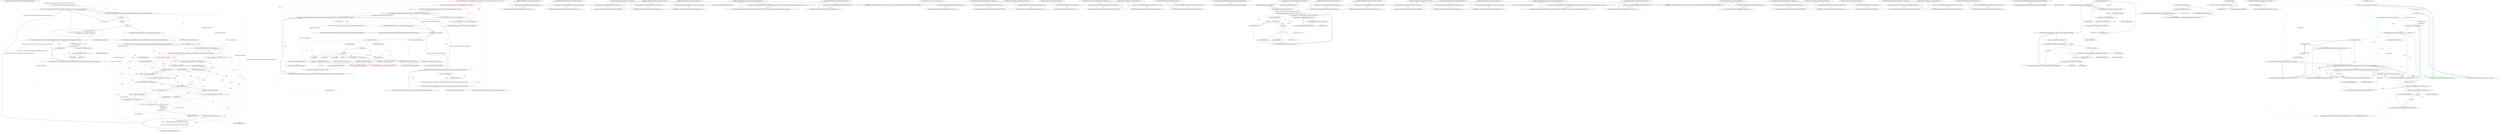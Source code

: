 digraph  {
n51 [label="Humanizer.Localisation.NumberToWords.Romanian.RomanianOrdinalNumberConverter", span=""];
n0 [cluster="Humanizer.Localisation.NumberToWords.Romanian.RomanianOrdinalNumberConverter.Convert(int, Humanizer.GrammaticalGender)", label="Entry Humanizer.Localisation.NumberToWords.Romanian.RomanianOrdinalNumberConverter.Convert(int, Humanizer.GrammaticalGender)", span="28-28"];
n1 [cluster="Humanizer.Localisation.NumberToWords.Romanian.RomanianOrdinalNumberConverter.Convert(int, Humanizer.GrammaticalGender)", label="number == 0", span="31-31"];
n3 [cluster="Humanizer.Localisation.NumberToWords.Romanian.RomanianOrdinalNumberConverter.Convert(int, Humanizer.GrammaticalGender)", label="number == 1", span="33-33"];
n4 [cluster="Humanizer.Localisation.NumberToWords.Romanian.RomanianOrdinalNumberConverter.Convert(int, Humanizer.GrammaticalGender)", color=red, community=0, label="11: return this.getPartByGender(_ordinalsUnder10[number], gender);", span="35-35"];
n5 [cluster="Humanizer.Localisation.NumberToWords.Romanian.RomanianOrdinalNumberConverter.Convert(int, Humanizer.GrammaticalGender)", label="number <= 9", span="36-36"];
n6 [cluster="Humanizer.Localisation.NumberToWords.Romanian.RomanianOrdinalNumberConverter.Convert(int, Humanizer.GrammaticalGender)", label="return String.Format(''{0} {1}'',\r\n                                        gender == GrammaticalGender.Feminine ? _femininePrefix : _masculinePrefix,\r\n                                        this.getPartByGender(_ordinalsUnder10[number], gender)\r\n                                     );", span="38-41"];
n8 [cluster="Humanizer.Localisation.NumberToWords.Romanian.RomanianOrdinalNumberConverter.Convert(int, Humanizer.GrammaticalGender)", label="String words = coverter.Convert(number, gender)", span="45-45"];
n10 [cluster="Humanizer.Localisation.NumberToWords.Romanian.RomanianOrdinalNumberConverter.Convert(int, Humanizer.GrammaticalGender)", label="(gender == GrammaticalGender.Feminine) && words.EndsWith(''zeci'')", span="50-50"];
n12 [cluster="Humanizer.Localisation.NumberToWords.Romanian.RomanianOrdinalNumberConverter.Convert(int, Humanizer.GrammaticalGender)", label="(gender == GrammaticalGender.Feminine) && words.Contains(''zeci'') && (words.Contains(''milioane'') || words.Contains(''miliarde''))", span="54-54"];
n14 [cluster="Humanizer.Localisation.NumberToWords.Romanian.RomanianOrdinalNumberConverter.Convert(int, Humanizer.GrammaticalGender)", label="(gender == GrammaticalGender.Feminine) && words.StartsWith(''un '')", span="59-59"];
n17 [cluster="Humanizer.Localisation.NumberToWords.Romanian.RomanianOrdinalNumberConverter.Convert(int, Humanizer.GrammaticalGender)", label="gender == GrammaticalGender.Feminine", span="66-66"];
n21 [cluster="Humanizer.Localisation.NumberToWords.Romanian.RomanianOrdinalNumberConverter.Convert(int, Humanizer.GrammaticalGender)", label="gender == GrammaticalGender.Feminine", span="73-73"];
n25 [cluster="Humanizer.Localisation.NumberToWords.Romanian.RomanianOrdinalNumberConverter.Convert(int, Humanizer.GrammaticalGender)", label="gender == GrammaticalGender.Masculine", span="81-81"];
n27 [cluster="Humanizer.Localisation.NumberToWords.Romanian.RomanianOrdinalNumberConverter.Convert(int, Humanizer.GrammaticalGender)", color=red, community=0, label="15: (gender == GrammaticalGender.Feminine) && (!words.EndsWith(''zece'') &&\r\n                                                               (words.EndsWith(''a'') ||\r\n                                                               words.EndsWith(''ă'') ||\r\n                                                               words.EndsWith(''e'') ||\r\n                                                               words.EndsWith(''i'')))", span="86-90"];
n29 [cluster="Humanizer.Localisation.NumberToWords.Romanian.RomanianOrdinalNumberConverter.Convert(int, Humanizer.GrammaticalGender)", label="return String.Format(''{0} {1}{2}'',\r\n                                        gender == GrammaticalGender.Feminine ? _femininePrefix : _masculinePrefix,\r\n                                        words,\r\n                                        gender == GrammaticalGender.Feminine ? _feminineSuffix : customMasculineSuffix\r\n                                    );", span="95-99"];
n2 [cluster="Humanizer.Localisation.NumberToWords.Romanian.RomanianOrdinalNumberConverter.Convert(int, Humanizer.GrammaticalGender)", label="return ''zero'';", span="32-32"];
n7 [cluster="Humanizer.Localisation.NumberToWords.Romanian.RomanianOrdinalNumberConverter.Convert(int, Humanizer.GrammaticalGender)", label="RomanianCardinalNumberConverter coverter = new RomanianCardinalNumberConverter()", span="44-44"];
n33 [cluster="Humanizer.Localisation.NumberToWords.Romanian.RomanianCardinalNumberConverter.RomanianCardinalNumberConverter()", label="Entry Humanizer.Localisation.NumberToWords.Romanian.RomanianCardinalNumberConverter.RomanianCardinalNumberConverter()", span="6-6"];
n9 [cluster="Humanizer.Localisation.NumberToWords.Romanian.RomanianOrdinalNumberConverter.Convert(int, Humanizer.GrammaticalGender)", label="words = words.Replace('' de '', '' '')", span="48-48"];
n34 [cluster="Humanizer.Localisation.NumberToWords.Romanian.RomanianCardinalNumberConverter.Convert(int, Humanizer.GrammaticalGender)", label="Entry Humanizer.Localisation.NumberToWords.Romanian.RomanianCardinalNumberConverter.Convert(int, Humanizer.GrammaticalGender)", span="98-98"];
n35 [cluster="string.Replace(string, string)", label="Entry string.Replace(string, string)", span="0-0"];
n11 [cluster="Humanizer.Localisation.NumberToWords.Romanian.RomanianOrdinalNumberConverter.Convert(int, Humanizer.GrammaticalGender)", label="words = words.Substring(0, words.Length - 4) + ''zece''", span="52-52"];
n13 [cluster="Humanizer.Localisation.NumberToWords.Romanian.RomanianOrdinalNumberConverter.Convert(int, Humanizer.GrammaticalGender)", color=red, community=0, label="15: words = words.Replace(''zeci'', ''zecea'')", span="56-56"];
n15 [cluster="Humanizer.Localisation.NumberToWords.Romanian.RomanianOrdinalNumberConverter.Convert(int, Humanizer.GrammaticalGender)", label="words = words.Substring(2).TrimStart()", span="61-61"];
n16 [cluster="Humanizer.Localisation.NumberToWords.Romanian.RomanianOrdinalNumberConverter.Convert(int, Humanizer.GrammaticalGender)", label="words.EndsWith(''milioane'')", span="64-64"];
n18 [cluster="Humanizer.Localisation.NumberToWords.Romanian.RomanianOrdinalNumberConverter.Convert(int, Humanizer.GrammaticalGender)", label="words = words.Substring(0, words.Length - 8) + ''milioana''", span="67-67"];
n20 [cluster="Humanizer.Localisation.NumberToWords.Romanian.RomanianOrdinalNumberConverter.Convert(int, Humanizer.GrammaticalGender)", label="words.EndsWith(''milion'')", span="71-71"];
n22 [cluster="Humanizer.Localisation.NumberToWords.Romanian.RomanianOrdinalNumberConverter.Convert(int, Humanizer.GrammaticalGender)", label="words = words.Substring(0, words.Length - 6) + ''milioana''", span="74-74"];
n24 [cluster="Humanizer.Localisation.NumberToWords.Romanian.RomanianOrdinalNumberConverter.Convert(int, Humanizer.GrammaticalGender)", color=red, community=0, label="3: words.EndsWith(''miliard'')", span="79-79"];
n28 [cluster="Humanizer.Localisation.NumberToWords.Romanian.RomanianOrdinalNumberConverter.Convert(int, Humanizer.GrammaticalGender)", label="words = words.Substring(0, words.Length - 1)", span="92-92"];
n36 [cluster="string.EndsWith(string)", label="Entry string.EndsWith(string)", span="0-0"];
n38 [cluster="string.Contains(string)", label="Entry string.Contains(string)", span="0-0"];
n37 [cluster="string.Substring(int, int)", label="Entry string.Substring(int, int)", span="0-0"];
n39 [cluster="string.StartsWith(string)", label="Entry string.StartsWith(string)", span="0-0"];
n40 [cluster="string.Substring(int)", label="Entry string.Substring(int)", span="0-0"];
n41 [cluster="string.TrimStart(params char[])", label="Entry string.TrimStart(params char[])", span="0-0"];
n19 [cluster="Humanizer.Localisation.NumberToWords.Romanian.RomanianOrdinalNumberConverter.Convert(int, Humanizer.GrammaticalGender)", label="String customMasculineSuffix = _masculineSuffix", span="70-70"];
n23 [cluster="Humanizer.Localisation.NumberToWords.Romanian.RomanianOrdinalNumberConverter.Convert(int, Humanizer.GrammaticalGender)", label="customMasculineSuffix = ''u'' + _masculineSuffix", span="77-77"];
n26 [cluster="Humanizer.Localisation.NumberToWords.Romanian.RomanianOrdinalNumberConverter.Convert(int, Humanizer.GrammaticalGender)", label="customMasculineSuffix = ''u'' + _masculineSuffix", span="82-82"];
n30 [cluster="Humanizer.Localisation.NumberToWords.Romanian.RomanianOrdinalNumberConverter.Convert(int, Humanizer.GrammaticalGender)", label="Exit Humanizer.Localisation.NumberToWords.Romanian.RomanianOrdinalNumberConverter.Convert(int, Humanizer.GrammaticalGender)", span="28-28"];
n31 [cluster="Humanizer.Localisation.NumberToWords.Romanian.RomanianOrdinalNumberConverter.getPartByGender(string, Humanizer.GrammaticalGender)", label="Entry Humanizer.Localisation.NumberToWords.Romanian.RomanianOrdinalNumberConverter.getPartByGender(string, Humanizer.GrammaticalGender)", span="103-103"];
n42 [cluster="string.Format(string, object, object, object)", label="Entry string.Format(string, object, object, object)", span="0-0"];
n32 [cluster="string.Format(string, object, object)", label="Entry string.Format(string, object, object)", span="0-0"];
n43 [cluster="Humanizer.Localisation.NumberToWords.Romanian.RomanianOrdinalNumberConverter.getPartByGender(string, Humanizer.GrammaticalGender)", label="multiGenderPart.Contains(''|'')", span="105-105"];
n44 [cluster="Humanizer.Localisation.NumberToWords.Romanian.RomanianOrdinalNumberConverter.getPartByGender(string, Humanizer.GrammaticalGender)", color=red, community=0, label="11: String[] parts = multiGenderPart.Split('|')", span="107-107"];
n45 [cluster="Humanizer.Localisation.NumberToWords.Romanian.RomanianOrdinalNumberConverter.getPartByGender(string, Humanizer.GrammaticalGender)", label="gender == GrammaticalGender.Feminine", span="108-108"];
n48 [cluster="Humanizer.Localisation.NumberToWords.Romanian.RomanianOrdinalNumberConverter.getPartByGender(string, Humanizer.GrammaticalGender)", label="return multiGenderPart;", span="115-115"];
n50 [cluster="string.Split(params char[])", label="Entry string.Split(params char[])", span="0-0"];
n46 [cluster="Humanizer.Localisation.NumberToWords.Romanian.RomanianOrdinalNumberConverter.getPartByGender(string, Humanizer.GrammaticalGender)", label="return parts[1];", span="109-109"];
n47 [cluster="Humanizer.Localisation.NumberToWords.Romanian.RomanianOrdinalNumberConverter.getPartByGender(string, Humanizer.GrammaticalGender)", label="return parts[0];", span="112-112"];
n49 [cluster="Humanizer.Localisation.NumberToWords.Romanian.RomanianOrdinalNumberConverter.getPartByGender(string, Humanizer.GrammaticalGender)", label="Exit Humanizer.Localisation.NumberToWords.Romanian.RomanianOrdinalNumberConverter.getPartByGender(string, Humanizer.GrammaticalGender)", span="103-103"];
m0_6 [cluster="System.DateTime.Add(System.TimeSpan)", file="DateHumanize.cs", label="Entry System.DateTime.Add(System.TimeSpan)", span="0-0"];
m0_16 [cluster="Humanizer.Tests.DateHumanize.Verify(string, int, Humanizer.Localisation.TimeUnit, Humanizer.Localisation.Tense, double?, System.Globalization.CultureInfo)", file="DateHumanize.cs", label="Entry Humanizer.Tests.DateHumanize.Verify(string, int, Humanizer.Localisation.TimeUnit, Humanizer.Localisation.Tense, double?, System.Globalization.CultureInfo)", span="30-30"];
m0_17 [cluster="Humanizer.Tests.DateHumanize.Verify(string, int, Humanizer.Localisation.TimeUnit, Humanizer.Localisation.Tense, double?, System.Globalization.CultureInfo)", color=green, community=0, file="DateHumanize.cs", label="17: precision.HasValue", span="32-32"];
m0_18 [cluster="Humanizer.Tests.DateHumanize.Verify(string, int, Humanizer.Localisation.TimeUnit, Humanizer.Localisation.Tense, double?, System.Globalization.CultureInfo)", color=green, community=0, file="DateHumanize.cs", label="0: Configurator.DateTimeHumanizeStrategy = new PrecisionDateTimeHumanizeStrategy(precision.Value)", span="33-33"];
m0_21 [cluster="Humanizer.Tests.DateHumanize.Verify(string, int, Humanizer.Localisation.TimeUnit, Humanizer.Localisation.Tense, double?, System.Globalization.CultureInfo)", file="DateHumanize.cs", label="unit = Math.Abs(unit)", span="38-38"];
m0_22 [cluster="Humanizer.Tests.DateHumanize.Verify(string, int, Humanizer.Localisation.TimeUnit, Humanizer.Localisation.Tense, double?, System.Globalization.CultureInfo)", file="DateHumanize.cs", label="tense == Tense.Past", span="40-40"];
m0_24 [cluster="Humanizer.Tests.DateHumanize.Verify(string, int, Humanizer.Localisation.TimeUnit, Humanizer.Localisation.Tense, double?, System.Globalization.CultureInfo)", file="DateHumanize.cs", label=timeUnit, span="43-43"];
m0_39 [cluster="Humanizer.Tests.DateHumanize.Verify(string, int, Humanizer.Localisation.TimeUnit, Humanizer.Localisation.Tense, double?, System.Globalization.CultureInfo)", color=red, community=0, file="DateHumanize.cs", label="0: VerifyWithCurrentDate(expectedString, deltaFromNow, culture)", span="68-68"];
m0_40 [cluster="Humanizer.Tests.DateHumanize.Verify(string, int, Humanizer.Localisation.TimeUnit, Humanizer.Localisation.Tense, double?, System.Globalization.CultureInfo)", color=red, community=0, file="DateHumanize.cs", label="0: VerifyWithDateInjection(expectedString, deltaFromNow, culture)", span="69-69"];
m0_19 [cluster="Humanizer.Tests.DateHumanize.Verify(string, int, Humanizer.Localisation.TimeUnit, Humanizer.Localisation.Tense, double?, System.Globalization.CultureInfo)", file="DateHumanize.cs", label="Configurator.DateTimeHumanizeStrategy = new DefaultDateTimeHumanizeStrategy()", span="35-35"];
m0_20 [cluster="Humanizer.Tests.DateHumanize.Verify(string, int, Humanizer.Localisation.TimeUnit, Humanizer.Localisation.Tense, double?, System.Globalization.CultureInfo)", file="DateHumanize.cs", label="var deltaFromNow = new TimeSpan()", span="37-37"];
m0_23 [cluster="Humanizer.Tests.DateHumanize.Verify(string, int, Humanizer.Localisation.TimeUnit, Humanizer.Localisation.Tense, double?, System.Globalization.CultureInfo)", file="DateHumanize.cs", label="unit = -unit", span="41-41"];
m0_26 [cluster="Humanizer.Tests.DateHumanize.Verify(string, int, Humanizer.Localisation.TimeUnit, Humanizer.Localisation.Tense, double?, System.Globalization.CultureInfo)", file="DateHumanize.cs", label="deltaFromNow = TimeSpan.FromMilliseconds(unit)", span="46-46"];
m0_28 [cluster="Humanizer.Tests.DateHumanize.Verify(string, int, Humanizer.Localisation.TimeUnit, Humanizer.Localisation.Tense, double?, System.Globalization.CultureInfo)", file="DateHumanize.cs", label="deltaFromNow = TimeSpan.FromSeconds(unit)", span="49-49"];
m0_30 [cluster="Humanizer.Tests.DateHumanize.Verify(string, int, Humanizer.Localisation.TimeUnit, Humanizer.Localisation.Tense, double?, System.Globalization.CultureInfo)", file="DateHumanize.cs", label="deltaFromNow = TimeSpan.FromMinutes(unit)", span="52-52"];
m0_32 [cluster="Humanizer.Tests.DateHumanize.Verify(string, int, Humanizer.Localisation.TimeUnit, Humanizer.Localisation.Tense, double?, System.Globalization.CultureInfo)", file="DateHumanize.cs", label="deltaFromNow = TimeSpan.FromHours(unit)", span="55-55"];
m0_34 [cluster="Humanizer.Tests.DateHumanize.Verify(string, int, Humanizer.Localisation.TimeUnit, Humanizer.Localisation.Tense, double?, System.Globalization.CultureInfo)", file="DateHumanize.cs", label="deltaFromNow = TimeSpan.FromDays(unit)", span="58-58"];
m0_36 [cluster="Humanizer.Tests.DateHumanize.Verify(string, int, Humanizer.Localisation.TimeUnit, Humanizer.Localisation.Tense, double?, System.Globalization.CultureInfo)", file="DateHumanize.cs", label="deltaFromNow = TimeSpan.FromDays(unit*31)", span="61-61"];
m0_38 [cluster="Humanizer.Tests.DateHumanize.Verify(string, int, Humanizer.Localisation.TimeUnit, Humanizer.Localisation.Tense, double?, System.Globalization.CultureInfo)", file="DateHumanize.cs", label="deltaFromNow = TimeSpan.FromDays(unit*366)", span="64-64"];
m0_25 [cluster="Humanizer.Tests.DateHumanize.Verify(string, int, Humanizer.Localisation.TimeUnit, Humanizer.Localisation.Tense, double?, System.Globalization.CultureInfo)", file="DateHumanize.cs", label="TimeUnit.Millisecond", span="45-45"];
m0_27 [cluster="Humanizer.Tests.DateHumanize.Verify(string, int, Humanizer.Localisation.TimeUnit, Humanizer.Localisation.Tense, double?, System.Globalization.CultureInfo)", file="DateHumanize.cs", label="TimeUnit.Second", span="48-48"];
m0_29 [cluster="Humanizer.Tests.DateHumanize.Verify(string, int, Humanizer.Localisation.TimeUnit, Humanizer.Localisation.Tense, double?, System.Globalization.CultureInfo)", file="DateHumanize.cs", label="TimeUnit.Minute", span="51-51"];
m0_31 [cluster="Humanizer.Tests.DateHumanize.Verify(string, int, Humanizer.Localisation.TimeUnit, Humanizer.Localisation.Tense, double?, System.Globalization.CultureInfo)", file="DateHumanize.cs", label="TimeUnit.Hour", span="54-54"];
m0_33 [cluster="Humanizer.Tests.DateHumanize.Verify(string, int, Humanizer.Localisation.TimeUnit, Humanizer.Localisation.Tense, double?, System.Globalization.CultureInfo)", file="DateHumanize.cs", label="TimeUnit.Day", span="57-57"];
m0_35 [cluster="Humanizer.Tests.DateHumanize.Verify(string, int, Humanizer.Localisation.TimeUnit, Humanizer.Localisation.Tense, double?, System.Globalization.CultureInfo)", file="DateHumanize.cs", label="TimeUnit.Month", span="60-60"];
m0_37 [cluster="Humanizer.Tests.DateHumanize.Verify(string, int, Humanizer.Localisation.TimeUnit, Humanizer.Localisation.Tense, double?, System.Globalization.CultureInfo)", file="DateHumanize.cs", label="TimeUnit.Year", span="63-63"];
m0_41 [cluster="Humanizer.Tests.DateHumanize.Verify(string, int, Humanizer.Localisation.TimeUnit, Humanizer.Localisation.Tense, double?, System.Globalization.CultureInfo)", file="DateHumanize.cs", label="Exit Humanizer.Tests.DateHumanize.Verify(string, int, Humanizer.Localisation.TimeUnit, Humanizer.Localisation.Tense, double?, System.Globalization.CultureInfo)", span="30-30"];
m0_45 [cluster="System.Math.Abs(int)", file="DateHumanize.cs", label="Entry System.Math.Abs(int)", span="0-0"];
m0_9 [cluster="Humanizer.Tests.DateHumanize.VerifyWithDateInjection(string, System.TimeSpan, System.Globalization.CultureInfo)", file="DateHumanize.cs", label="Entry Humanizer.Tests.DateHumanize.VerifyWithDateInjection(string, System.TimeSpan, System.Globalization.CultureInfo)", span="21-21"];
m0_10 [cluster="Humanizer.Tests.DateHumanize.VerifyWithDateInjection(string, System.TimeSpan, System.Globalization.CultureInfo)", file="DateHumanize.cs", label="var utcNow = new DateTime(2013, 6, 20, 9, 58, 22, DateTimeKind.Utc)", span="23-23"];
m0_12 [cluster="Humanizer.Tests.DateHumanize.VerifyWithDateInjection(string, System.TimeSpan, System.Globalization.CultureInfo)", color=red, community=0, file="DateHumanize.cs", label="21: Assert.Equal(expectedString, utcNow.Add(deltaFromNow).Humanize(utcDate: true, dateToCompareAgainst: utcNow, culture: culture))", span="26-26"];
m0_13 [cluster="Humanizer.Tests.DateHumanize.VerifyWithDateInjection(string, System.TimeSpan, System.Globalization.CultureInfo)", color=red, community=0, file="DateHumanize.cs", label="21: Assert.Equal(expectedString, now.Add(deltaFromNow).Humanize(false, now, culture: culture))", span="27-27"];
m0_11 [cluster="Humanizer.Tests.DateHumanize.VerifyWithDateInjection(string, System.TimeSpan, System.Globalization.CultureInfo)", file="DateHumanize.cs", label="var now = new DateTime(2013, 6, 20, 11, 58, 22, DateTimeKind.Local)", span="24-24"];
m0_14 [cluster="Humanizer.Tests.DateHumanize.VerifyWithDateInjection(string, System.TimeSpan, System.Globalization.CultureInfo)", file="DateHumanize.cs", label="Exit Humanizer.Tests.DateHumanize.VerifyWithDateInjection(string, System.TimeSpan, System.Globalization.CultureInfo)", span="21-21"];
m0_43 [cluster="Humanizer.DateTimeHumanizeStrategy.DefaultDateTimeHumanizeStrategy.DefaultDateTimeHumanizeStrategy()", file="DateHumanize.cs", label="Entry Humanizer.DateTimeHumanizeStrategy.DefaultDateTimeHumanizeStrategy.DefaultDateTimeHumanizeStrategy()", span="10-10"];
m0_44 [cluster="System.TimeSpan.TimeSpan()", file="DateHumanize.cs", label="Entry System.TimeSpan.TimeSpan()", span="0-0"];
m0_48 [cluster="System.TimeSpan.FromMinutes(double)", file="DateHumanize.cs", label="Entry System.TimeSpan.FromMinutes(double)", span="0-0"];
m0_46 [cluster="System.TimeSpan.FromMilliseconds(double)", file="DateHumanize.cs", label="Entry System.TimeSpan.FromMilliseconds(double)", span="0-0"];
m0_8 [cluster="Unk.Equal", file="DateHumanize.cs", label="Entry Unk.Equal", span=""];
m0_47 [cluster="System.TimeSpan.FromSeconds(double)", file="DateHumanize.cs", label="Entry System.TimeSpan.FromSeconds(double)", span="0-0"];
m0_0 [cluster="Humanizer.Tests.DateHumanize.VerifyWithCurrentDate(string, System.TimeSpan, System.Globalization.CultureInfo)", file="DateHumanize.cs", label="Entry Humanizer.Tests.DateHumanize.VerifyWithCurrentDate(string, System.TimeSpan, System.Globalization.CultureInfo)", span="11-11"];
m0_1 [cluster="Humanizer.Tests.DateHumanize.VerifyWithCurrentDate(string, System.TimeSpan, System.Globalization.CultureInfo)", file="DateHumanize.cs", label="var utcNow = DateTime.UtcNow", span="13-13"];
m0_3 [cluster="Humanizer.Tests.DateHumanize.VerifyWithCurrentDate(string, System.TimeSpan, System.Globalization.CultureInfo)", color=green, community=0, file="DateHumanize.cs", label="21: Assert.Equal(expectedString, utcNow.Add(deltaFromNow).Humanize(utcDate: true, dateToCompareAgainst: utcNow, culture: culture))", span="17-17"];
m0_4 [cluster="Humanizer.Tests.DateHumanize.VerifyWithCurrentDate(string, System.TimeSpan, System.Globalization.CultureInfo)", color=red, community=0, file="DateHumanize.cs", label="10: Assert.Equal(expectedString, localNow.Add(deltaFromNow).Humanize(utcDate: false, dateToCompareAgainst: localNow, culture: culture))", span="18-18"];
m0_2 [cluster="Humanizer.Tests.DateHumanize.VerifyWithCurrentDate(string, System.TimeSpan, System.Globalization.CultureInfo)", file="DateHumanize.cs", label="var localNow = DateTime.Now", span="14-14"];
m0_5 [cluster="Humanizer.Tests.DateHumanize.VerifyWithCurrentDate(string, System.TimeSpan, System.Globalization.CultureInfo)", file="DateHumanize.cs", label="Exit Humanizer.Tests.DateHumanize.VerifyWithCurrentDate(string, System.TimeSpan, System.Globalization.CultureInfo)", span="11-11"];
m0_7 [cluster="System.DateTime.Humanize(bool, System.DateTime?, System.Globalization.CultureInfo)", file="DateHumanize.cs", label="Entry System.DateTime.Humanize(bool, System.DateTime?, System.Globalization.CultureInfo)", span="19-19"];
m0_15 [cluster="System.DateTime.DateTime(int, int, int, int, int, int, System.DateTimeKind)", file="DateHumanize.cs", label="Entry System.DateTime.DateTime(int, int, int, int, int, int, System.DateTimeKind)", span="0-0"];
m0_49 [cluster="System.TimeSpan.FromHours(double)", file="DateHumanize.cs", label="Entry System.TimeSpan.FromHours(double)", span="0-0"];
m0_50 [cluster="System.TimeSpan.FromDays(double)", file="DateHumanize.cs", label="Entry System.TimeSpan.FromDays(double)", span="0-0"];
m0_42 [cluster="Humanizer.DateTimeHumanizeStrategy.PrecisionDateTimeHumanizeStrategy.PrecisionDateTimeHumanizeStrategy(double)", file="DateHumanize.cs", label="Entry Humanizer.DateTimeHumanizeStrategy.PrecisionDateTimeHumanizeStrategy.PrecisionDateTimeHumanizeStrategy(double)", span="18-18"];
m1_5 [cluster="Humanizer.Tests.DateHumanize.Verify(string, int, Humanizer.Localisation.TimeUnit, Humanizer.Localisation.Tense, double?, System.Globalization.CultureInfo)", file="DateHumanizeDefaultStrategyTests.cs", label="Entry Humanizer.Tests.DateHumanize.Verify(string, int, Humanizer.Localisation.TimeUnit, Humanizer.Localisation.Tense, double?, System.Globalization.CultureInfo)", span="30-30"];
m1_0 [cluster="Humanizer.Tests.DateHumanizeDefaultStrategyTests.DateHumanizeDefaultStrategyTests()", file="DateHumanizeDefaultStrategyTests.cs", label="Entry Humanizer.Tests.DateHumanizeDefaultStrategyTests.DateHumanizeDefaultStrategyTests()", span="9-9"];
m1_1 [cluster="Humanizer.Tests.DateHumanizeDefaultStrategyTests.DateHumanizeDefaultStrategyTests()", file="DateHumanizeDefaultStrategyTests.cs", label="Exit Humanizer.Tests.DateHumanizeDefaultStrategyTests.DateHumanizeDefaultStrategyTests()", span="9-9"];
m1_15 [cluster="Humanizer.Tests.DateHumanizeDefaultStrategyTests.HoursAgo(int, string)", file="DateHumanizeDefaultStrategyTests.cs", label="Entry Humanizer.Tests.DateHumanizeDefaultStrategyTests.HoursAgo(int, string)", span="65-65"];
m1_16 [cluster="Humanizer.Tests.DateHumanizeDefaultStrategyTests.HoursAgo(int, string)", file="DateHumanizeDefaultStrategyTests.cs", label="DateHumanize.Verify(expected, hours, TimeUnit.Hour, Tense.Past)", span="67-67"];
m1_17 [cluster="Humanizer.Tests.DateHumanizeDefaultStrategyTests.HoursAgo(int, string)", file="DateHumanizeDefaultStrategyTests.cs", label="Exit Humanizer.Tests.DateHumanizeDefaultStrategyTests.HoursAgo(int, string)", span="65-65"];
m1_12 [cluster="Humanizer.Tests.DateHumanizeDefaultStrategyTests.MinutesFromNow(int, string)", file="DateHumanizeDefaultStrategyTests.cs", label="Entry Humanizer.Tests.DateHumanizeDefaultStrategyTests.MinutesFromNow(int, string)", span="55-55"];
m1_13 [cluster="Humanizer.Tests.DateHumanizeDefaultStrategyTests.MinutesFromNow(int, string)", file="DateHumanizeDefaultStrategyTests.cs", label="DateHumanize.Verify(expected, minutes, TimeUnit.Minute, Tense.Future)", span="57-57"];
m1_14 [cluster="Humanizer.Tests.DateHumanizeDefaultStrategyTests.MinutesFromNow(int, string)", file="DateHumanizeDefaultStrategyTests.cs", label="Exit Humanizer.Tests.DateHumanizeDefaultStrategyTests.MinutesFromNow(int, string)", span="55-55"];
m1_33 [cluster="Humanizer.Tests.DateHumanizeDefaultStrategyTests.YearsAgo(int, string)", file="DateHumanizeDefaultStrategyTests.cs", label="Entry Humanizer.Tests.DateHumanizeDefaultStrategyTests.YearsAgo(int, string)", span="123-123"];
m1_34 [cluster="Humanizer.Tests.DateHumanizeDefaultStrategyTests.YearsAgo(int, string)", file="DateHumanizeDefaultStrategyTests.cs", label="DateHumanize.Verify(expected, years, TimeUnit.Year, Tense.Past)", span="125-125"];
m1_35 [cluster="Humanizer.Tests.DateHumanizeDefaultStrategyTests.YearsAgo(int, string)", file="DateHumanizeDefaultStrategyTests.cs", label="Exit Humanizer.Tests.DateHumanizeDefaultStrategyTests.YearsAgo(int, string)", span="123-123"];
m1_9 [cluster="Humanizer.Tests.DateHumanizeDefaultStrategyTests.MinutesAgo(int, string)", file="DateHumanizeDefaultStrategyTests.cs", label="Entry Humanizer.Tests.DateHumanizeDefaultStrategyTests.MinutesAgo(int, string)", span="43-43"];
m1_10 [cluster="Humanizer.Tests.DateHumanizeDefaultStrategyTests.MinutesAgo(int, string)", file="DateHumanizeDefaultStrategyTests.cs", label="DateHumanize.Verify(expected, minutes, TimeUnit.Minute, Tense.Past)", span="45-45"];
m1_11 [cluster="Humanizer.Tests.DateHumanizeDefaultStrategyTests.MinutesAgo(int, string)", file="DateHumanizeDefaultStrategyTests.cs", label="Exit Humanizer.Tests.DateHumanizeDefaultStrategyTests.MinutesAgo(int, string)", span="43-43"];
m1_36 [cluster="Humanizer.Tests.DateHumanizeDefaultStrategyTests.YearsFromNow(int, string)", file="DateHumanizeDefaultStrategyTests.cs", label="Entry Humanizer.Tests.DateHumanizeDefaultStrategyTests.YearsFromNow(int, string)", span="131-131"];
m1_37 [cluster="Humanizer.Tests.DateHumanizeDefaultStrategyTests.YearsFromNow(int, string)", file="DateHumanizeDefaultStrategyTests.cs", label="DateHumanize.Verify(expected, years, TimeUnit.Year, Tense.Future)", span="133-133"];
m1_38 [cluster="Humanizer.Tests.DateHumanizeDefaultStrategyTests.YearsFromNow(int, string)", file="DateHumanizeDefaultStrategyTests.cs", label="Exit Humanizer.Tests.DateHumanizeDefaultStrategyTests.YearsFromNow(int, string)", span="131-131"];
m1_42 [cluster="Humanizer.Tests.DateHumanizeDefaultStrategyTests.CanSpecifyCultureExplicitly(int, Humanizer.Localisation.TimeUnit, Humanizer.Localisation.Tense, string, string)", file="DateHumanizeDefaultStrategyTests.cs", label="Entry Humanizer.Tests.DateHumanizeDefaultStrategyTests.CanSpecifyCultureExplicitly(int, Humanizer.Localisation.TimeUnit, Humanizer.Localisation.Tense, string, string)", span="146-146"];
m1_43 [cluster="Humanizer.Tests.DateHumanizeDefaultStrategyTests.CanSpecifyCultureExplicitly(int, Humanizer.Localisation.TimeUnit, Humanizer.Localisation.Tense, string, string)", file="DateHumanizeDefaultStrategyTests.cs", label="DateHumanize.Verify(expected, unit, timeUnit, tense, culture: new CultureInfo(culture))", span="148-148"];
m1_44 [cluster="Humanizer.Tests.DateHumanizeDefaultStrategyTests.CanSpecifyCultureExplicitly(int, Humanizer.Localisation.TimeUnit, Humanizer.Localisation.Tense, string, string)", file="DateHumanizeDefaultStrategyTests.cs", label="Exit Humanizer.Tests.DateHumanizeDefaultStrategyTests.CanSpecifyCultureExplicitly(int, Humanizer.Localisation.TimeUnit, Humanizer.Localisation.Tense, string, string)", span="146-146"];
m1_2 [cluster="Humanizer.Tests.DateHumanizeDefaultStrategyTests.SecondsAgo(int, string)", file="DateHumanizeDefaultStrategyTests.cs", label="Entry Humanizer.Tests.DateHumanizeDefaultStrategyTests.SecondsAgo(int, string)", span="19-19"];
m1_3 [cluster="Humanizer.Tests.DateHumanizeDefaultStrategyTests.SecondsAgo(int, string)", file="DateHumanizeDefaultStrategyTests.cs", label="DateHumanize.Verify(expected, seconds, TimeUnit.Second, Tense.Past)", span="21-21"];
m1_4 [cluster="Humanizer.Tests.DateHumanizeDefaultStrategyTests.SecondsAgo(int, string)", file="DateHumanizeDefaultStrategyTests.cs", label="Exit Humanizer.Tests.DateHumanizeDefaultStrategyTests.SecondsAgo(int, string)", span="19-19"];
m1_21 [cluster="Humanizer.Tests.DateHumanizeDefaultStrategyTests.DaysAgo(int, string)", file="DateHumanizeDefaultStrategyTests.cs", label="Entry Humanizer.Tests.DateHumanizeDefaultStrategyTests.DaysAgo(int, string)", span="85-85"];
m1_22 [cluster="Humanizer.Tests.DateHumanizeDefaultStrategyTests.DaysAgo(int, string)", color=green, community=0, file="DateHumanizeDefaultStrategyTests.cs", label="22: DateHumanize.Verify(expected, days, TimeUnit.Day, Tense.Past)", span="87-87"];
m1_23 [cluster="Humanizer.Tests.DateHumanizeDefaultStrategyTests.DaysAgo(int, string)", file="DateHumanizeDefaultStrategyTests.cs", label="Exit Humanizer.Tests.DateHumanizeDefaultStrategyTests.DaysAgo(int, string)", span="85-85"];
m1_30 [cluster="Humanizer.Tests.DateHumanizeDefaultStrategyTests.MonthsFromNow(int, string)", file="DateHumanizeDefaultStrategyTests.cs", label="Entry Humanizer.Tests.DateHumanizeDefaultStrategyTests.MonthsFromNow(int, string)", span="115-115"];
m1_31 [cluster="Humanizer.Tests.DateHumanizeDefaultStrategyTests.MonthsFromNow(int, string)", file="DateHumanizeDefaultStrategyTests.cs", label="DateHumanize.Verify(expected, months, TimeUnit.Month, Tense.Future)", span="117-117"];
m1_32 [cluster="Humanizer.Tests.DateHumanizeDefaultStrategyTests.MonthsFromNow(int, string)", file="DateHumanizeDefaultStrategyTests.cs", label="Exit Humanizer.Tests.DateHumanizeDefaultStrategyTests.MonthsFromNow(int, string)", span="115-115"];
m1_27 [cluster="Humanizer.Tests.DateHumanizeDefaultStrategyTests.MonthsAgo(int, string)", file="DateHumanizeDefaultStrategyTests.cs", label="Entry Humanizer.Tests.DateHumanizeDefaultStrategyTests.MonthsAgo(int, string)", span="105-105"];
m1_28 [cluster="Humanizer.Tests.DateHumanizeDefaultStrategyTests.MonthsAgo(int, string)", file="DateHumanizeDefaultStrategyTests.cs", label="DateHumanize.Verify(expected, months, TimeUnit.Month, Tense.Past)", span="107-107"];
m1_29 [cluster="Humanizer.Tests.DateHumanizeDefaultStrategyTests.MonthsAgo(int, string)", file="DateHumanizeDefaultStrategyTests.cs", label="Exit Humanizer.Tests.DateHumanizeDefaultStrategyTests.MonthsAgo(int, string)", span="105-105"];
m1_39 [cluster="Humanizer.Tests.DateHumanizeDefaultStrategyTests.Now()", file="DateHumanizeDefaultStrategyTests.cs", label="Entry Humanizer.Tests.DateHumanizeDefaultStrategyTests.Now()", span="137-137"];
m1_40 [cluster="Humanizer.Tests.DateHumanizeDefaultStrategyTests.Now()", file="DateHumanizeDefaultStrategyTests.cs", label="DateHumanize.Verify(''now'', 0, TimeUnit.Year, Tense.Future)", span="139-139"];
m1_41 [cluster="Humanizer.Tests.DateHumanizeDefaultStrategyTests.Now()", file="DateHumanizeDefaultStrategyTests.cs", label="Exit Humanizer.Tests.DateHumanizeDefaultStrategyTests.Now()", span="137-137"];
m1_6 [cluster="Humanizer.Tests.DateHumanizeDefaultStrategyTests.SecondsFromNow(int, string)", file="DateHumanizeDefaultStrategyTests.cs", label="Entry Humanizer.Tests.DateHumanizeDefaultStrategyTests.SecondsFromNow(int, string)", span="29-29"];
m1_7 [cluster="Humanizer.Tests.DateHumanizeDefaultStrategyTests.SecondsFromNow(int, string)", file="DateHumanizeDefaultStrategyTests.cs", label="DateHumanize.Verify(expected, seconds, TimeUnit.Second, Tense.Future)", span="31-31"];
m1_8 [cluster="Humanizer.Tests.DateHumanizeDefaultStrategyTests.SecondsFromNow(int, string)", file="DateHumanizeDefaultStrategyTests.cs", label="Exit Humanizer.Tests.DateHumanizeDefaultStrategyTests.SecondsFromNow(int, string)", span="29-29"];
m1_18 [cluster="Humanizer.Tests.DateHumanizeDefaultStrategyTests.HoursFromNow(int, string)", file="DateHumanizeDefaultStrategyTests.cs", label="Entry Humanizer.Tests.DateHumanizeDefaultStrategyTests.HoursFromNow(int, string)", span="75-75"];
m1_19 [cluster="Humanizer.Tests.DateHumanizeDefaultStrategyTests.HoursFromNow(int, string)", file="DateHumanizeDefaultStrategyTests.cs", label="DateHumanize.Verify(expected, hours, TimeUnit.Hour, Tense.Future)", span="77-77"];
m1_20 [cluster="Humanizer.Tests.DateHumanizeDefaultStrategyTests.HoursFromNow(int, string)", file="DateHumanizeDefaultStrategyTests.cs", label="Exit Humanizer.Tests.DateHumanizeDefaultStrategyTests.HoursFromNow(int, string)", span="75-75"];
m1_45 [cluster="System.Globalization.CultureInfo.CultureInfo(string)", file="DateHumanizeDefaultStrategyTests.cs", label="Entry System.Globalization.CultureInfo.CultureInfo(string)", span="0-0"];
m1_24 [cluster="Humanizer.Tests.DateHumanizeDefaultStrategyTests.DaysFromNow(int, string)", file="DateHumanizeDefaultStrategyTests.cs", label="Entry Humanizer.Tests.DateHumanizeDefaultStrategyTests.DaysFromNow(int, string)", span="95-95"];
m1_25 [cluster="Humanizer.Tests.DateHumanizeDefaultStrategyTests.DaysFromNow(int, string)", file="DateHumanizeDefaultStrategyTests.cs", label="DateHumanize.Verify(expected, days, TimeUnit.Day, Tense.Future)", span="97-97"];
m1_26 [cluster="Humanizer.Tests.DateHumanizeDefaultStrategyTests.DaysFromNow(int, string)", file="DateHumanizeDefaultStrategyTests.cs", label="Exit Humanizer.Tests.DateHumanizeDefaultStrategyTests.DaysFromNow(int, string)", span="95-95"];
m2_8 [cluster="int.ToString(System.IFormatProvider)", file="DefaultDateTimeHumanizeStrategy.cs", label="Entry int.ToString(System.IFormatProvider)", span="0-0"];
m2_5 [cluster="Humanizer.OrdinalizeExtensions.Ordinalize(int)", file="DefaultDateTimeHumanizeStrategy.cs", label="Entry Humanizer.OrdinalizeExtensions.Ordinalize(int)", span="25-25"];
m2_6 [cluster="Humanizer.OrdinalizeExtensions.Ordinalize(int)", file="DefaultDateTimeHumanizeStrategy.cs", label="return Ordinalize(number, number.ToString(CultureInfo.InvariantCulture));", span="27-27"];
m2_7 [cluster="Humanizer.OrdinalizeExtensions.Ordinalize(int)", file="DefaultDateTimeHumanizeStrategy.cs", label="Exit Humanizer.OrdinalizeExtensions.Ordinalize(int)", span="25-25"];
m2_4 [cluster="Humanizer.OrdinalizeExtensions.Ordinalize(int, string)", file="DefaultDateTimeHumanizeStrategy.cs", label="Entry Humanizer.OrdinalizeExtensions.Ordinalize(int, string)", span="30-30"];
m2_9 [cluster="Humanizer.OrdinalizeExtensions.Ordinalize(int, string)", file="DefaultDateTimeHumanizeStrategy.cs", label="int nMod100 = number % 100", span="32-32"];
m2_11 [cluster="Humanizer.OrdinalizeExtensions.Ordinalize(int, string)", file="DefaultDateTimeHumanizeStrategy.cs", label="return numberString + ''th'';", span="36-36"];
m2_12 [cluster="Humanizer.OrdinalizeExtensions.Ordinalize(int, string)", file="DefaultDateTimeHumanizeStrategy.cs", label="number % 10", span="39-39"];
m2_14 [cluster="Humanizer.OrdinalizeExtensions.Ordinalize(int, string)", file="DefaultDateTimeHumanizeStrategy.cs", label="return numberString + ''st'';", span="42-42"];
m2_16 [cluster="Humanizer.OrdinalizeExtensions.Ordinalize(int, string)", file="DefaultDateTimeHumanizeStrategy.cs", label="return numberString + ''nd'';", span="44-44"];
m2_18 [cluster="Humanizer.OrdinalizeExtensions.Ordinalize(int, string)", color=green, community=0, file="DefaultDateTimeHumanizeStrategy.cs", label="7: return numberString + ''rd'';", span="46-46"];
m2_19 [cluster="Humanizer.OrdinalizeExtensions.Ordinalize(int, string)", color=green, community=0, file="DefaultDateTimeHumanizeStrategy.cs", label="7: return numberString + ''th'';", span="48-48"];
m2_10 [cluster="Humanizer.OrdinalizeExtensions.Ordinalize(int, string)", file="DefaultDateTimeHumanizeStrategy.cs", label="nMod100 >= 11 && nMod100 <= 13", span="34-34"];
m2_13 [cluster="Humanizer.OrdinalizeExtensions.Ordinalize(int, string)", file="DefaultDateTimeHumanizeStrategy.cs", label=1, span="41-41"];
m2_15 [cluster="Humanizer.OrdinalizeExtensions.Ordinalize(int, string)", file="DefaultDateTimeHumanizeStrategy.cs", label=2, span="43-43"];
m2_17 [cluster="Humanizer.OrdinalizeExtensions.Ordinalize(int, string)", file="DefaultDateTimeHumanizeStrategy.cs", label=3, span="45-45"];
m2_20 [cluster="Humanizer.OrdinalizeExtensions.Ordinalize(int, string)", file="DefaultDateTimeHumanizeStrategy.cs", label="Exit Humanizer.OrdinalizeExtensions.Ordinalize(int, string)", span="30-30"];
m2_0 [cluster="Humanizer.OrdinalizeExtensions.Ordinalize(string)", file="DefaultDateTimeHumanizeStrategy.cs", label="Entry Humanizer.OrdinalizeExtensions.Ordinalize(string)", span="15-15"];
m2_1 [cluster="Humanizer.OrdinalizeExtensions.Ordinalize(string)", file="DefaultDateTimeHumanizeStrategy.cs", label="return Ordinalize(int.Parse(numberString), numberString);", span="17-17"];
m2_2 [cluster="Humanizer.OrdinalizeExtensions.Ordinalize(string)", file="DefaultDateTimeHumanizeStrategy.cs", label="Exit Humanizer.OrdinalizeExtensions.Ordinalize(string)", span="15-15"];
m2_3 [cluster="int.Parse(string)", file="DefaultDateTimeHumanizeStrategy.cs", label="Entry int.Parse(string)", span="0-0"];
m3_5 [cluster="Humanizer.Tests.DateHumanize.Verify(string, int, Humanizer.Localisation.TimeUnit, Humanizer.Localisation.Tense, double?, System.Globalization.CultureInfo)", file="NumberToWordsConverterRegistry.cs", label="Entry Humanizer.Tests.DateHumanize.Verify(string, int, Humanizer.Localisation.TimeUnit, Humanizer.Localisation.Tense, double?, System.Globalization.CultureInfo)", span="30-30"];
m3_0 [cluster="Humanizer.Tests.DateHumanizeDefaultStrategyTests.DateHumanizeDefaultStrategyTests()", file="NumberToWordsConverterRegistry.cs", label="Entry Humanizer.Tests.DateHumanizeDefaultStrategyTests.DateHumanizeDefaultStrategyTests()", span="9-9"];
m3_1 [cluster="Humanizer.Tests.DateHumanizeDefaultStrategyTests.DateHumanizeDefaultStrategyTests()", file="NumberToWordsConverterRegistry.cs", label="Exit Humanizer.Tests.DateHumanizeDefaultStrategyTests.DateHumanizeDefaultStrategyTests()", span="9-9"];
m3_15 [cluster="Humanizer.Tests.DateHumanizeDefaultStrategyTests.HoursAgo(int, string)", file="NumberToWordsConverterRegistry.cs", label="Entry Humanizer.Tests.DateHumanizeDefaultStrategyTests.HoursAgo(int, string)", span="65-65"];
m3_16 [cluster="Humanizer.Tests.DateHumanizeDefaultStrategyTests.HoursAgo(int, string)", file="NumberToWordsConverterRegistry.cs", label="DateHumanize.Verify(expected, hours, TimeUnit.Hour, Tense.Past)", span="67-67"];
m3_17 [cluster="Humanizer.Tests.DateHumanizeDefaultStrategyTests.HoursAgo(int, string)", file="NumberToWordsConverterRegistry.cs", label="Exit Humanizer.Tests.DateHumanizeDefaultStrategyTests.HoursAgo(int, string)", span="65-65"];
m3_12 [cluster="Humanizer.Tests.DateHumanizeDefaultStrategyTests.MinutesFromNow(int, string)", file="NumberToWordsConverterRegistry.cs", label="Entry Humanizer.Tests.DateHumanizeDefaultStrategyTests.MinutesFromNow(int, string)", span="55-55"];
m3_13 [cluster="Humanizer.Tests.DateHumanizeDefaultStrategyTests.MinutesFromNow(int, string)", file="NumberToWordsConverterRegistry.cs", label="DateHumanize.Verify(expected, minutes, TimeUnit.Minute, Tense.Future)", span="57-57"];
m3_14 [cluster="Humanizer.Tests.DateHumanizeDefaultStrategyTests.MinutesFromNow(int, string)", file="NumberToWordsConverterRegistry.cs", label="Exit Humanizer.Tests.DateHumanizeDefaultStrategyTests.MinutesFromNow(int, string)", span="55-55"];
m3_33 [cluster="Humanizer.Tests.DateHumanizeDefaultStrategyTests.YearsAgo(int, string)", file="NumberToWordsConverterRegistry.cs", label="Entry Humanizer.Tests.DateHumanizeDefaultStrategyTests.YearsAgo(int, string)", span="123-123"];
m3_34 [cluster="Humanizer.Tests.DateHumanizeDefaultStrategyTests.YearsAgo(int, string)", file="NumberToWordsConverterRegistry.cs", label="DateHumanize.Verify(expected, years, TimeUnit.Year, Tense.Past)", span="125-125"];
m3_35 [cluster="Humanizer.Tests.DateHumanizeDefaultStrategyTests.YearsAgo(int, string)", file="NumberToWordsConverterRegistry.cs", label="Exit Humanizer.Tests.DateHumanizeDefaultStrategyTests.YearsAgo(int, string)", span="123-123"];
m3_9 [cluster="Humanizer.Tests.DateHumanizeDefaultStrategyTests.MinutesAgo(int, string)", file="NumberToWordsConverterRegistry.cs", label="Entry Humanizer.Tests.DateHumanizeDefaultStrategyTests.MinutesAgo(int, string)", span="43-43"];
m3_10 [cluster="Humanizer.Tests.DateHumanizeDefaultStrategyTests.MinutesAgo(int, string)", file="NumberToWordsConverterRegistry.cs", label="DateHumanize.Verify(expected, minutes, TimeUnit.Minute, Tense.Past)", span="45-45"];
m3_11 [cluster="Humanizer.Tests.DateHumanizeDefaultStrategyTests.MinutesAgo(int, string)", file="NumberToWordsConverterRegistry.cs", label="Exit Humanizer.Tests.DateHumanizeDefaultStrategyTests.MinutesAgo(int, string)", span="43-43"];
m3_36 [cluster="Humanizer.Tests.DateHumanizeDefaultStrategyTests.YearsFromNow(int, string)", file="NumberToWordsConverterRegistry.cs", label="Entry Humanizer.Tests.DateHumanizeDefaultStrategyTests.YearsFromNow(int, string)", span="131-131"];
m3_37 [cluster="Humanizer.Tests.DateHumanizeDefaultStrategyTests.YearsFromNow(int, string)", file="NumberToWordsConverterRegistry.cs", label="DateHumanize.Verify(expected, years, TimeUnit.Year, Tense.Future)", span="133-133"];
m3_38 [cluster="Humanizer.Tests.DateHumanizeDefaultStrategyTests.YearsFromNow(int, string)", file="NumberToWordsConverterRegistry.cs", label="Exit Humanizer.Tests.DateHumanizeDefaultStrategyTests.YearsFromNow(int, string)", span="131-131"];
m3_42 [cluster="Humanizer.Tests.DateHumanizeDefaultStrategyTests.CanSpecifyCultureExplicitly(int, Humanizer.Localisation.TimeUnit, Humanizer.Localisation.Tense, string, string)", file="NumberToWordsConverterRegistry.cs", label="Entry Humanizer.Tests.DateHumanizeDefaultStrategyTests.CanSpecifyCultureExplicitly(int, Humanizer.Localisation.TimeUnit, Humanizer.Localisation.Tense, string, string)", span="146-146"];
m3_43 [cluster="Humanizer.Tests.DateHumanizeDefaultStrategyTests.CanSpecifyCultureExplicitly(int, Humanizer.Localisation.TimeUnit, Humanizer.Localisation.Tense, string, string)", file="NumberToWordsConverterRegistry.cs", label="DateHumanize.Verify(expected, unit, timeUnit, tense, culture: new CultureInfo(culture))", span="148-148"];
m3_44 [cluster="Humanizer.Tests.DateHumanizeDefaultStrategyTests.CanSpecifyCultureExplicitly(int, Humanizer.Localisation.TimeUnit, Humanizer.Localisation.Tense, string, string)", file="NumberToWordsConverterRegistry.cs", label="Exit Humanizer.Tests.DateHumanizeDefaultStrategyTests.CanSpecifyCultureExplicitly(int, Humanizer.Localisation.TimeUnit, Humanizer.Localisation.Tense, string, string)", span="146-146"];
m3_2 [cluster="Humanizer.Tests.DateHumanizeDefaultStrategyTests.SecondsAgo(int, string)", file="NumberToWordsConverterRegistry.cs", label="Entry Humanizer.Tests.DateHumanizeDefaultStrategyTests.SecondsAgo(int, string)", span="19-19"];
m3_3 [cluster="Humanizer.Tests.DateHumanizeDefaultStrategyTests.SecondsAgo(int, string)", file="NumberToWordsConverterRegistry.cs", label="DateHumanize.Verify(expected, seconds, TimeUnit.Second, Tense.Past)", span="21-21"];
m3_4 [cluster="Humanizer.Tests.DateHumanizeDefaultStrategyTests.SecondsAgo(int, string)", file="NumberToWordsConverterRegistry.cs", label="Exit Humanizer.Tests.DateHumanizeDefaultStrategyTests.SecondsAgo(int, string)", span="19-19"];
m3_21 [cluster="Humanizer.Tests.DateHumanizeDefaultStrategyTests.DaysAgo(int, string)", file="NumberToWordsConverterRegistry.cs", label="Entry Humanizer.Tests.DateHumanizeDefaultStrategyTests.DaysAgo(int, string)", span="85-85"];
m3_22 [cluster="Humanizer.Tests.DateHumanizeDefaultStrategyTests.DaysAgo(int, string)", file="NumberToWordsConverterRegistry.cs", label="DateHumanize.Verify(expected, days, TimeUnit.Day, Tense.Past)", span="87-87"];
m3_23 [cluster="Humanizer.Tests.DateHumanizeDefaultStrategyTests.DaysAgo(int, string)", file="NumberToWordsConverterRegistry.cs", label="Exit Humanizer.Tests.DateHumanizeDefaultStrategyTests.DaysAgo(int, string)", span="85-85"];
m3_30 [cluster="Humanizer.Tests.DateHumanizeDefaultStrategyTests.MonthsFromNow(int, string)", file="NumberToWordsConverterRegistry.cs", label="Entry Humanizer.Tests.DateHumanizeDefaultStrategyTests.MonthsFromNow(int, string)", span="115-115"];
m3_31 [cluster="Humanizer.Tests.DateHumanizeDefaultStrategyTests.MonthsFromNow(int, string)", file="NumberToWordsConverterRegistry.cs", label="DateHumanize.Verify(expected, months, TimeUnit.Month, Tense.Future)", span="117-117"];
m3_32 [cluster="Humanizer.Tests.DateHumanizeDefaultStrategyTests.MonthsFromNow(int, string)", file="NumberToWordsConverterRegistry.cs", label="Exit Humanizer.Tests.DateHumanizeDefaultStrategyTests.MonthsFromNow(int, string)", span="115-115"];
m3_27 [cluster="Humanizer.Tests.DateHumanizeDefaultStrategyTests.MonthsAgo(int, string)", file="NumberToWordsConverterRegistry.cs", label="Entry Humanizer.Tests.DateHumanizeDefaultStrategyTests.MonthsAgo(int, string)", span="105-105"];
m3_28 [cluster="Humanizer.Tests.DateHumanizeDefaultStrategyTests.MonthsAgo(int, string)", file="NumberToWordsConverterRegistry.cs", label="DateHumanize.Verify(expected, months, TimeUnit.Month, Tense.Past)", span="107-107"];
m3_29 [cluster="Humanizer.Tests.DateHumanizeDefaultStrategyTests.MonthsAgo(int, string)", file="NumberToWordsConverterRegistry.cs", label="Exit Humanizer.Tests.DateHumanizeDefaultStrategyTests.MonthsAgo(int, string)", span="105-105"];
m3_39 [cluster="Humanizer.Tests.DateHumanizeDefaultStrategyTests.Now()", file="NumberToWordsConverterRegistry.cs", label="Entry Humanizer.Tests.DateHumanizeDefaultStrategyTests.Now()", span="137-137"];
m3_40 [cluster="Humanizer.Tests.DateHumanizeDefaultStrategyTests.Now()", file="NumberToWordsConverterRegistry.cs", label="DateHumanize.Verify(''now'', 0, TimeUnit.Year, Tense.Future)", span="139-139"];
m3_41 [cluster="Humanizer.Tests.DateHumanizeDefaultStrategyTests.Now()", file="NumberToWordsConverterRegistry.cs", label="Exit Humanizer.Tests.DateHumanizeDefaultStrategyTests.Now()", span="137-137"];
m3_6 [cluster="Humanizer.Tests.DateHumanizeDefaultStrategyTests.SecondsFromNow(int, string)", file="NumberToWordsConverterRegistry.cs", label="Entry Humanizer.Tests.DateHumanizeDefaultStrategyTests.SecondsFromNow(int, string)", span="29-29"];
m3_7 [cluster="Humanizer.Tests.DateHumanizeDefaultStrategyTests.SecondsFromNow(int, string)", file="NumberToWordsConverterRegistry.cs", label="DateHumanize.Verify(expected, seconds, TimeUnit.Second, Tense.Future)", span="31-31"];
m3_8 [cluster="Humanizer.Tests.DateHumanizeDefaultStrategyTests.SecondsFromNow(int, string)", file="NumberToWordsConverterRegistry.cs", label="Exit Humanizer.Tests.DateHumanizeDefaultStrategyTests.SecondsFromNow(int, string)", span="29-29"];
m3_18 [cluster="Humanizer.Tests.DateHumanizeDefaultStrategyTests.HoursFromNow(int, string)", file="NumberToWordsConverterRegistry.cs", label="Entry Humanizer.Tests.DateHumanizeDefaultStrategyTests.HoursFromNow(int, string)", span="75-75"];
m3_19 [cluster="Humanizer.Tests.DateHumanizeDefaultStrategyTests.HoursFromNow(int, string)", file="NumberToWordsConverterRegistry.cs", label="DateHumanize.Verify(expected, hours, TimeUnit.Hour, Tense.Future)", span="77-77"];
m3_20 [cluster="Humanizer.Tests.DateHumanizeDefaultStrategyTests.HoursFromNow(int, string)", file="NumberToWordsConverterRegistry.cs", label="Exit Humanizer.Tests.DateHumanizeDefaultStrategyTests.HoursFromNow(int, string)", span="75-75"];
m3_45 [cluster="System.Globalization.CultureInfo.CultureInfo(string)", file="NumberToWordsConverterRegistry.cs", label="Entry System.Globalization.CultureInfo.CultureInfo(string)", span="0-0"];
m3_24 [cluster="Humanizer.Tests.DateHumanizeDefaultStrategyTests.DaysFromNow(int, string)", file="NumberToWordsConverterRegistry.cs", label="Entry Humanizer.Tests.DateHumanizeDefaultStrategyTests.DaysFromNow(int, string)", span="95-95"];
m3_25 [cluster="Humanizer.Tests.DateHumanizeDefaultStrategyTests.DaysFromNow(int, string)", file="NumberToWordsConverterRegistry.cs", label="DateHumanize.Verify(expected, days, TimeUnit.Day, Tense.Future)", span="97-97"];
m3_26 [cluster="Humanizer.Tests.DateHumanizeDefaultStrategyTests.DaysFromNow(int, string)", file="NumberToWordsConverterRegistry.cs", label="Exit Humanizer.Tests.DateHumanizeDefaultStrategyTests.DaysFromNow(int, string)", span="95-95"];
m5_16 [cluster="string.Humanize()", file="OrdinalizerRegistry.cs", label="Entry string.Humanize()", span="44-44"];
m5_25 [cluster="System.Reflection.MemberInfo.GetCustomAttributes(bool)", file="OrdinalizerRegistry.cs", label="Entry System.Reflection.MemberInfo.GetCustomAttributes(bool)", span="0-0"];
m5_34 [cluster="string.ApplyCase(Humanizer.LetterCasing)", file="OrdinalizerRegistry.cs", label="Entry string.ApplyCase(Humanizer.LetterCasing)", span="15-15"];
m5_13 [cluster="System.Enum.ToString()", file="OrdinalizerRegistry.cs", label="Entry System.Enum.ToString()", span="0-0"];
m5_28 [cluster="Unk.GetValue", file="OrdinalizerRegistry.cs", label="Entry Unk.GetValue", span=""];
m5_30 [cluster="Humanizer.EnumHumanizeExtensions.Humanize(System.Enum, Humanizer.LetterCasing)", file="OrdinalizerRegistry.cs", label="Entry Humanizer.EnumHumanizeExtensions.Humanize(System.Enum, Humanizer.LetterCasing)", span="53-53"];
m5_31 [cluster="Humanizer.EnumHumanizeExtensions.Humanize(System.Enum, Humanizer.LetterCasing)", file="OrdinalizerRegistry.cs", label="var humanizedEnum = Humanize(input)", span="55-55"];
m5_32 [cluster="Humanizer.EnumHumanizeExtensions.Humanize(System.Enum, Humanizer.LetterCasing)", file="OrdinalizerRegistry.cs", label="return humanizedEnum.ApplyCase(casing);", span="57-57"];
m5_33 [cluster="Humanizer.EnumHumanizeExtensions.Humanize(System.Enum, Humanizer.LetterCasing)", file="OrdinalizerRegistry.cs", label="Exit Humanizer.EnumHumanizeExtensions.Humanize(System.Enum, Humanizer.LetterCasing)", span="53-53"];
m5_14 [cluster="System.Type.GetMember(string)", file="OrdinalizerRegistry.cs", label="Entry System.Type.GetMember(string)", span="0-0"];
m5_15 [cluster="Humanizer.EnumHumanizeExtensions.GetCustomDescription(System.Reflection.MemberInfo)", file="OrdinalizerRegistry.cs", label="Entry Humanizer.EnumHumanizeExtensions.GetCustomDescription(System.Reflection.MemberInfo)", span="32-32"];
m5_17 [cluster="Humanizer.EnumHumanizeExtensions.GetCustomDescription(System.Reflection.MemberInfo)", file="OrdinalizerRegistry.cs", label="var attrs = memberInfo.GetCustomAttributes(true)", span="34-34"];
m5_18 [cluster="Humanizer.EnumHumanizeExtensions.GetCustomDescription(System.Reflection.MemberInfo)", file="OrdinalizerRegistry.cs", label=attrs, span="36-36"];
m5_19 [cluster="Humanizer.EnumHumanizeExtensions.GetCustomDescription(System.Reflection.MemberInfo)", file="OrdinalizerRegistry.cs", label="var attrType = attr.GetType()", span="38-38"];
m5_23 [cluster="Humanizer.EnumHumanizeExtensions.GetCustomDescription(System.Reflection.MemberInfo)", file="OrdinalizerRegistry.cs", label="return null;", span="44-44"];
m5_22 [cluster="Humanizer.EnumHumanizeExtensions.GetCustomDescription(System.Reflection.MemberInfo)", file="OrdinalizerRegistry.cs", label="return descriptionProperty.GetValue(attr, null).ToString();", span="41-41"];
m5_20 [cluster="Humanizer.EnumHumanizeExtensions.GetCustomDescription(System.Reflection.MemberInfo)", file="OrdinalizerRegistry.cs", label="var descriptionProperty = attrType.GetProperties().FirstOrDefault(DescriptionProperty)", span="39-39"];
m5_21 [cluster="Humanizer.EnumHumanizeExtensions.GetCustomDescription(System.Reflection.MemberInfo)", file="OrdinalizerRegistry.cs", label="descriptionProperty != null", span="40-40"];
m5_24 [cluster="Humanizer.EnumHumanizeExtensions.GetCustomDescription(System.Reflection.MemberInfo)", file="OrdinalizerRegistry.cs", label="Exit Humanizer.EnumHumanizeExtensions.GetCustomDescription(System.Reflection.MemberInfo)", span="32-32"];
m5_26 [cluster="System.Type.GetProperties()", file="OrdinalizerRegistry.cs", label="Entry System.Type.GetProperties()", span="0-0"];
m5_12 [cluster="object.GetType()", file="OrdinalizerRegistry.cs", label="Entry object.GetType()", span="0-0"];
m5_0 [cluster="lambda expression", file="OrdinalizerRegistry.cs", label="Entry lambda expression", span="8-8"];
m5_1 [cluster="lambda expression", file="OrdinalizerRegistry.cs", label="p.Name == ''Description'' && p.PropertyType == typeof (string)", span="8-8"];
m5_2 [cluster="lambda expression", file="OrdinalizerRegistry.cs", label="Exit lambda expression", span="8-8"];
m5_27 [cluster="Unk.FirstOrDefault", file="OrdinalizerRegistry.cs", label="Entry Unk.FirstOrDefault", span=""];
m5_29 [cluster="Unk.ToString", file="OrdinalizerRegistry.cs", label="Entry Unk.ToString", span=""];
m5_3 [cluster="Humanizer.EnumHumanizeExtensions.Humanize(System.Enum)", file="OrdinalizerRegistry.cs", label="Entry Humanizer.EnumHumanizeExtensions.Humanize(System.Enum)", span="15-15"];
m5_4 [cluster="Humanizer.EnumHumanizeExtensions.Humanize(System.Enum)", file="OrdinalizerRegistry.cs", label="Type type = input.GetType()", span="17-17"];
m5_5 [cluster="Humanizer.EnumHumanizeExtensions.Humanize(System.Enum)", file="OrdinalizerRegistry.cs", label="var memInfo = type.GetMember(input.ToString())", span="18-18"];
m5_10 [cluster="Humanizer.EnumHumanizeExtensions.Humanize(System.Enum)", file="OrdinalizerRegistry.cs", label="return input.ToString().Humanize();", span="28-28"];
m5_6 [cluster="Humanizer.EnumHumanizeExtensions.Humanize(System.Enum)", file="OrdinalizerRegistry.cs", label="memInfo.Length > 0", span="20-20"];
m5_7 [cluster="Humanizer.EnumHumanizeExtensions.Humanize(System.Enum)", file="OrdinalizerRegistry.cs", label="var customDescription = GetCustomDescription(memInfo[0])", span="22-22"];
m5_8 [cluster="Humanizer.EnumHumanizeExtensions.Humanize(System.Enum)", file="OrdinalizerRegistry.cs", label="customDescription != null", span="24-24"];
m5_9 [cluster="Humanizer.EnumHumanizeExtensions.Humanize(System.Enum)", file="OrdinalizerRegistry.cs", label="return customDescription;", span="25-25"];
m5_11 [cluster="Humanizer.EnumHumanizeExtensions.Humanize(System.Enum)", file="OrdinalizerRegistry.cs", label="Exit Humanizer.EnumHumanizeExtensions.Humanize(System.Enum)", span="15-15"];
m6_0 [cluster="Humanizer.StringExentions.FormatWith(string, params object[])", file="StringExentions.cs", label="Entry Humanizer.StringExentions.FormatWith(string, params object[])", span="15-15"];
m6_1 [cluster="Humanizer.StringExentions.FormatWith(string, params object[])", file="StringExentions.cs", label="return String.Format(format, args);", span="17-17"];
m6_2 [cluster="Humanizer.StringExentions.FormatWith(string, params object[])", file="StringExentions.cs", label="Exit Humanizer.StringExentions.FormatWith(string, params object[])", span="15-15"];
m6_3 [cluster="string.Format(string, params object[])", file="StringExentions.cs", label="Entry string.Format(string, params object[])", span="0-0"];
m7_11 [cluster="Humanizer.DateTimeHumanizeStrategy.DefaultDateTimeHumanizeStrategy.Humanize(System.DateTime, System.DateTime)", file="StringExtensionsTests.cs", label="ts.TotalMinutes < 90", span="35-35"];
m7_5 [cluster="Humanizer.DateTimeHumanizeStrategy.DefaultDateTimeHumanizeStrategy.Humanize(System.DateTime, System.DateTime)", file="StringExtensionsTests.cs", label="ts.TotalSeconds < 60", span="26-26"];
m7_6 [cluster="Humanizer.DateTimeHumanizeStrategy.DefaultDateTimeHumanizeStrategy.Humanize(System.DateTime, System.DateTime)", file="StringExtensionsTests.cs", label="return Configurator.Formatter.DateHumanize(TimeUnit.Second, tense, ts.Seconds);", span="27-27"];
m7_7 [cluster="Humanizer.DateTimeHumanizeStrategy.DefaultDateTimeHumanizeStrategy.Humanize(System.DateTime, System.DateTime)", file="StringExtensionsTests.cs", label="ts.TotalSeconds < 120", span="29-29"];
m7_31 [cluster="System.TimeSpan.TimeSpan(long)", file="StringExtensionsTests.cs", label="Entry System.TimeSpan.TimeSpan(long)", span="0-0"];
m7_15 [cluster="Humanizer.DateTimeHumanizeStrategy.DefaultDateTimeHumanizeStrategy.Humanize(System.DateTime, System.DateTime)", color=green, community=0, file="StringExtensionsTests.cs", label="12: ts.TotalHours < 48", span="41-41"];
m7_16 [cluster="Humanizer.DateTimeHumanizeStrategy.DefaultDateTimeHumanizeStrategy.Humanize(System.DateTime, System.DateTime)", color=green, community=0, file="StringExtensionsTests.cs", label="1: return Configurator.Formatter.DateHumanize(TimeUnit.Day, tense, 1);", span="42-42"];
m7_17 [cluster="Humanizer.DateTimeHumanizeStrategy.DefaultDateTimeHumanizeStrategy.Humanize(System.DateTime, System.DateTime)", file="StringExtensionsTests.cs", label="ts.TotalDays < 28", span="44-44"];
m7_18 [cluster="Humanizer.DateTimeHumanizeStrategy.DefaultDateTimeHumanizeStrategy.Humanize(System.DateTime, System.DateTime)", color=green, community=0, file="StringExtensionsTests.cs", label="14: return Configurator.Formatter.DateHumanize(TimeUnit.Day, tense, ts.Days);", span="45-45"];
m7_0 [cluster="Humanizer.DateTimeHumanizeStrategy.DefaultDateTimeHumanizeStrategy.Humanize(System.DateTime, System.DateTime)", file="StringExtensionsTests.cs", label="Entry Humanizer.DateTimeHumanizeStrategy.DefaultDateTimeHumanizeStrategy.Humanize(System.DateTime, System.DateTime)", span="18-18"];
m7_1 [cluster="Humanizer.DateTimeHumanizeStrategy.DefaultDateTimeHumanizeStrategy.Humanize(System.DateTime, System.DateTime)", file="StringExtensionsTests.cs", label="var tense = input > comparisonBase ? Tense.Future : Tense.Past", span="20-20"];
m7_2 [cluster="Humanizer.DateTimeHumanizeStrategy.DefaultDateTimeHumanizeStrategy.Humanize(System.DateTime, System.DateTime)", file="StringExtensionsTests.cs", label="var ts = new TimeSpan(Math.Abs(comparisonBase.Ticks - input.Ticks))", span="21-21"];
m7_32 [cluster="System.Math.Abs(long)", file="StringExtensionsTests.cs", label="Entry System.Math.Abs(long)", span="0-0"];
m7_36 [cluster="System.Convert.ToInt32(double)", file="StringExtensionsTests.cs", label="Entry System.Convert.ToInt32(double)", span="0-0"];
m7_4 [cluster="Humanizer.DateTimeHumanizeStrategy.DefaultDateTimeHumanizeStrategy.Humanize(System.DateTime, System.DateTime)", file="StringExtensionsTests.cs", label="return Configurator.Formatter.DateHumanize(TimeUnit.Millisecond, tense, 0);", span="24-24"];
m7_33 [cluster="Humanizer.Localisation.Formatters.IFormatter.DateHumanize(Humanizer.Localisation.TimeUnit, Humanizer.Localisation.Tense, int)", file="StringExtensionsTests.cs", label="Entry Humanizer.Localisation.Formatters.IFormatter.DateHumanize(Humanizer.Localisation.TimeUnit, Humanizer.Localisation.Tense, int)", span="10-10"];
m7_3 [cluster="Humanizer.DateTimeHumanizeStrategy.DefaultDateTimeHumanizeStrategy.Humanize(System.DateTime, System.DateTime)", file="StringExtensionsTests.cs", label="ts.TotalMilliseconds < 500", span="23-23"];
m7_8 [cluster="Humanizer.DateTimeHumanizeStrategy.DefaultDateTimeHumanizeStrategy.Humanize(System.DateTime, System.DateTime)", file="StringExtensionsTests.cs", label="return Configurator.Formatter.DateHumanize(TimeUnit.Minute, tense, 1);", span="30-30"];
m7_9 [cluster="Humanizer.DateTimeHumanizeStrategy.DefaultDateTimeHumanizeStrategy.Humanize(System.DateTime, System.DateTime)", file="StringExtensionsTests.cs", label="ts.TotalMinutes < 45", span="32-32"];
m7_10 [cluster="Humanizer.DateTimeHumanizeStrategy.DefaultDateTimeHumanizeStrategy.Humanize(System.DateTime, System.DateTime)", file="StringExtensionsTests.cs", label="return Configurator.Formatter.DateHumanize(TimeUnit.Minute, tense, ts.Minutes);", span="33-33"];
m7_35 [cluster="System.Math.Floor(double)", file="StringExtensionsTests.cs", label="Entry System.Math.Floor(double)", span="0-0"];
m7_19 [cluster="Humanizer.DateTimeHumanizeStrategy.DefaultDateTimeHumanizeStrategy.Humanize(System.DateTime, System.DateTime)", file="StringExtensionsTests.cs", label="ts.TotalDays >= 28 && ts.TotalDays < 30", span="47-47"];
m7_12 [cluster="Humanizer.DateTimeHumanizeStrategy.DefaultDateTimeHumanizeStrategy.Humanize(System.DateTime, System.DateTime)", color=green, community=0, file="StringExtensionsTests.cs", label="1: return Configurator.Formatter.DateHumanize(TimeUnit.Hour, tense, 1);", span="36-36"];
m7_13 [cluster="Humanizer.DateTimeHumanizeStrategy.DefaultDateTimeHumanizeStrategy.Humanize(System.DateTime, System.DateTime)", color=green, community=0, file="StringExtensionsTests.cs", label="1: ts.TotalHours < 24", span="38-38"];
m7_14 [cluster="Humanizer.DateTimeHumanizeStrategy.DefaultDateTimeHumanizeStrategy.Humanize(System.DateTime, System.DateTime)", color=green, community=0, file="StringExtensionsTests.cs", label="1: return Configurator.Formatter.DateHumanize(TimeUnit.Hour, tense, ts.Hours);", span="39-39"];
m7_20 [cluster="Humanizer.DateTimeHumanizeStrategy.DefaultDateTimeHumanizeStrategy.Humanize(System.DateTime, System.DateTime)", file="StringExtensionsTests.cs", label="comparisonBase.Date.AddMonths(tense == Tense.Future ? 1 : -1) == input.Date", span="49-49"];
m7_21 [cluster="Humanizer.DateTimeHumanizeStrategy.DefaultDateTimeHumanizeStrategy.Humanize(System.DateTime, System.DateTime)", file="StringExtensionsTests.cs", label="return Configurator.Formatter.DateHumanize(TimeUnit.Month, tense, 1);", span="50-50"];
m7_22 [cluster="Humanizer.DateTimeHumanizeStrategy.DefaultDateTimeHumanizeStrategy.Humanize(System.DateTime, System.DateTime)", file="StringExtensionsTests.cs", label=format, span=""];
m7_25 [cluster="Humanizer.DateTimeHumanizeStrategy.DefaultDateTimeHumanizeStrategy.Humanize(System.DateTime, System.DateTime)", file="StringExtensionsTests.cs", label="return Configurator.Formatter.DateHumanize(TimeUnit.Month, tense, months);", span="57-57"];
m7_29 [cluster="Humanizer.DateTimeHumanizeStrategy.DefaultDateTimeHumanizeStrategy.Humanize(System.DateTime, System.DateTime)", file="StringExtensionsTests.cs", label="return Configurator.Formatter.DateHumanize(TimeUnit.Year, tense, years);", span="63-63"];
m7_23 [cluster="Humanizer.DateTimeHumanizeStrategy.DefaultDateTimeHumanizeStrategy.Humanize(System.DateTime, System.DateTime)", file="StringExtensionsTests.cs", label="ts.TotalDays < 345", span="54-54"];
m7_24 [cluster="Humanizer.DateTimeHumanizeStrategy.DefaultDateTimeHumanizeStrategy.Humanize(System.DateTime, System.DateTime)", file="StringExtensionsTests.cs", label="int months = Convert.ToInt32(Math.Floor(ts.TotalDays / 29.5))", span="56-56"];
m7_26 [cluster="Humanizer.DateTimeHumanizeStrategy.DefaultDateTimeHumanizeStrategy.Humanize(System.DateTime, System.DateTime)", file="StringExtensionsTests.cs", label="int years = Convert.ToInt32(Math.Floor(ts.TotalDays / 365))", span="60-60"];
m7_27 [cluster="Humanizer.DateTimeHumanizeStrategy.DefaultDateTimeHumanizeStrategy.Humanize(System.DateTime, System.DateTime)", file="StringExtensionsTests.cs", label="years == 0", span="61-61"];
m7_28 [cluster="Humanizer.DateTimeHumanizeStrategy.DefaultDateTimeHumanizeStrategy.Humanize(System.DateTime, System.DateTime)", file="StringExtensionsTests.cs", label="years = 1", span="61-61"];
m7_30 [cluster="Humanizer.DateTimeHumanizeStrategy.DefaultDateTimeHumanizeStrategy.Humanize(System.DateTime, System.DateTime)", file="StringExtensionsTests.cs", label="Exit Humanizer.DateTimeHumanizeStrategy.DefaultDateTimeHumanizeStrategy.Humanize(System.DateTime, System.DateTime)", span="18-18"];
m7_34 [cluster="System.DateTime.AddMonths(int)", file="StringExtensionsTests.cs", label="Entry System.DateTime.AddMonths(int)", span="0-0"];
n51 -> n4  [color=red, key=1, label="Humanizer.Localisation.NumberToWords.Romanian.RomanianOrdinalNumberConverter", style=dashed];
n51 -> n6  [color=darkseagreen4, key=1, label="Humanizer.Localisation.NumberToWords.Romanian.RomanianOrdinalNumberConverter", style=dashed];
n51 -> n19  [color=darkseagreen4, key=1, label="Humanizer.Localisation.NumberToWords.Romanian.RomanianOrdinalNumberConverter", style=dashed];
n51 -> n23  [color=darkseagreen4, key=1, label="Humanizer.Localisation.NumberToWords.Romanian.RomanianOrdinalNumberConverter", style=dashed];
n51 -> n26  [color=darkseagreen4, key=1, label="Humanizer.Localisation.NumberToWords.Romanian.RomanianOrdinalNumberConverter", style=dashed];
n51 -> n29  [color=darkseagreen4, key=1, label="Humanizer.Localisation.NumberToWords.Romanian.RomanianOrdinalNumberConverter", style=dashed];
n0 -> n1  [key=0, style=solid];
n0 -> n3  [color=darkseagreen4, key=1, label=int, style=dashed];
n0 -> n4  [color=red, key=1, label=int, style=dashed];
n0 -> n5  [color=darkseagreen4, key=1, label=int, style=dashed];
n0 -> n6  [color=darkseagreen4, key=1, label=int, style=dashed];
n0 -> n8  [color=darkseagreen4, key=1, label=int, style=dashed];
n0 -> n10  [color=darkseagreen4, key=1, label="Humanizer.GrammaticalGender", style=dashed];
n0 -> n12  [color=darkseagreen4, key=1, label="Humanizer.GrammaticalGender", style=dashed];
n0 -> n14  [color=darkseagreen4, key=1, label="Humanizer.GrammaticalGender", style=dashed];
n0 -> n17  [color=darkseagreen4, key=1, label="Humanizer.GrammaticalGender", style=dashed];
n0 -> n21  [color=darkseagreen4, key=1, label="Humanizer.GrammaticalGender", style=dashed];
n0 -> n25  [color=darkseagreen4, key=1, label="Humanizer.GrammaticalGender", style=dashed];
n0 -> n27  [color=red, key=1, label="Humanizer.GrammaticalGender", style=dashed];
n0 -> n29  [color=darkseagreen4, key=1, label="Humanizer.GrammaticalGender", style=dashed];
n1 -> n2  [key=0, style=solid];
n1 -> n3  [key=0, style=solid];
n3 -> n4  [color=red, key=0, style=solid];
n3 -> n5  [key=0, style=solid];
n4 -> n30  [color=red, key=0, style=solid];
n4 -> n31  [color=red, key=2, style=dotted];
n5 -> n6  [key=0, style=solid];
n5 -> n7  [key=0, style=solid];
n6 -> n30  [key=0, style=solid];
n6 -> n31  [key=2, style=dotted];
n6 -> n32  [key=2, style=dotted];
n8 -> n9  [key=0, style=solid];
n8 -> n34  [key=2, style=dotted];
n10 -> n11  [key=0, style=solid];
n10 -> n12  [key=0, style=solid];
n10 -> n36  [key=2, style=dotted];
n12 -> n13  [color=red, key=0, style=solid];
n12 -> n14  [key=0, style=solid];
n12 -> n38  [key=2, style=dotted];
n14 -> n15  [key=0, style=solid];
n14 -> n16  [key=0, style=solid];
n14 -> n39  [key=2, style=dotted];
n17 -> n18  [key=0, style=solid];
n17 -> n19  [key=0, style=solid];
n21 -> n22  [key=0, style=solid];
n21 -> n23  [key=0, style=solid];
n25 -> n26  [key=0, style=solid];
n25 -> n27  [color=red, key=0, style=solid];
n27 -> n28  [color=red, key=0, style=solid];
n27 -> n29  [color=red, key=0, style=solid];
n27 -> n36  [color=red, key=2, style=dotted];
n29 -> n30  [key=0, style=solid];
n29 -> n42  [key=2, style=dotted];
n2 -> n30  [key=0, style=solid];
n7 -> n8  [key=0, style=solid];
n7 -> n33  [key=2, style=dotted];
n9 -> n10  [key=0, style=solid];
n9 -> n35  [key=2, style=dotted];
n9 -> n9  [color=darkseagreen4, key=1, label=words, style=dashed];
n9 -> n11  [color=darkseagreen4, key=1, label=words, style=dashed];
n9 -> n12  [color=darkseagreen4, key=1, label=words, style=dashed];
n9 -> n13  [color=red, key=1, label=words, style=dashed];
n9 -> n14  [color=darkseagreen4, key=1, label=words, style=dashed];
n9 -> n15  [color=darkseagreen4, key=1, label=words, style=dashed];
n9 -> n16  [color=darkseagreen4, key=1, label=words, style=dashed];
n9 -> n18  [color=darkseagreen4, key=1, label=words, style=dashed];
n9 -> n20  [color=darkseagreen4, key=1, label=words, style=dashed];
n9 -> n22  [color=darkseagreen4, key=1, label=words, style=dashed];
n9 -> n24  [color=red, key=1, label=words, style=dashed];
n9 -> n27  [color=red, key=1, label=words, style=dashed];
n9 -> n28  [color=darkseagreen4, key=1, label=words, style=dashed];
n9 -> n29  [color=darkseagreen4, key=1, label=words, style=dashed];
n11 -> n14  [key=0, style=solid];
n11 -> n37  [key=2, style=dotted];
n11 -> n11  [color=darkseagreen4, key=1, label=words, style=dashed];
n11 -> n15  [color=darkseagreen4, key=1, label=words, style=dashed];
n11 -> n16  [color=darkseagreen4, key=1, label=words, style=dashed];
n11 -> n18  [color=darkseagreen4, key=1, label=words, style=dashed];
n11 -> n20  [color=darkseagreen4, key=1, label=words, style=dashed];
n11 -> n22  [color=darkseagreen4, key=1, label=words, style=dashed];
n11 -> n24  [color=red, key=1, label=words, style=dashed];
n11 -> n27  [color=red, key=1, label=words, style=dashed];
n11 -> n28  [color=darkseagreen4, key=1, label=words, style=dashed];
n11 -> n29  [color=darkseagreen4, key=1, label=words, style=dashed];
n13 -> n14  [color=red, key=0, style=solid];
n13 -> n35  [color=red, key=2, style=dotted];
n13 -> n13  [color=red, key=1, label=words, style=dashed];
n13 -> n15  [color=red, key=1, label=words, style=dashed];
n13 -> n16  [color=red, key=1, label=words, style=dashed];
n13 -> n18  [color=red, key=1, label=words, style=dashed];
n13 -> n20  [color=red, key=1, label=words, style=dashed];
n13 -> n22  [color=red, key=1, label=words, style=dashed];
n13 -> n24  [color=red, key=1, label=words, style=dashed];
n13 -> n27  [color=red, key=1, label=words, style=dashed];
n13 -> n28  [color=red, key=1, label=words, style=dashed];
n13 -> n29  [color=red, key=1, label=words, style=dashed];
n15 -> n16  [key=0, style=solid];
n15 -> n40  [key=2, style=dotted];
n15 -> n41  [key=2, style=dotted];
n15 -> n15  [color=darkseagreen4, key=1, label=words, style=dashed];
n15 -> n18  [color=darkseagreen4, key=1, label=words, style=dashed];
n15 -> n20  [color=darkseagreen4, key=1, label=words, style=dashed];
n15 -> n22  [color=darkseagreen4, key=1, label=words, style=dashed];
n15 -> n24  [color=red, key=1, label=words, style=dashed];
n15 -> n27  [color=red, key=1, label=words, style=dashed];
n15 -> n28  [color=darkseagreen4, key=1, label=words, style=dashed];
n15 -> n29  [color=darkseagreen4, key=1, label=words, style=dashed];
n16 -> n17  [key=0, style=solid];
n16 -> n19  [key=0, style=solid];
n16 -> n36  [key=2, style=dotted];
n18 -> n19  [key=0, style=solid];
n18 -> n37  [key=2, style=dotted];
n18 -> n18  [color=darkseagreen4, key=1, label=words, style=dashed];
n18 -> n20  [color=darkseagreen4, key=1, label=words, style=dashed];
n18 -> n22  [color=darkseagreen4, key=1, label=words, style=dashed];
n18 -> n24  [color=red, key=1, label=words, style=dashed];
n18 -> n27  [color=red, key=1, label=words, style=dashed];
n18 -> n28  [color=darkseagreen4, key=1, label=words, style=dashed];
n18 -> n29  [color=darkseagreen4, key=1, label=words, style=dashed];
n20 -> n21  [key=0, style=solid];
n20 -> n24  [color=red, key=0, style=solid];
n20 -> n36  [key=2, style=dotted];
n22 -> n27  [color=red, key=0, style=solid];
n22 -> n37  [key=2, style=dotted];
n22 -> n22  [color=darkseagreen4, key=1, label=words, style=dashed];
n22 -> n28  [color=darkseagreen4, key=1, label=words, style=dashed];
n22 -> n29  [color=darkseagreen4, key=1, label=words, style=dashed];
n24 -> n25  [color=red, key=0, style=solid];
n24 -> n27  [color=red, key=0, style=solid];
n24 -> n36  [color=red, key=2, style=dotted];
n28 -> n29  [key=0, style=solid];
n28 -> n37  [key=2, style=dotted];
n28 -> n28  [color=darkseagreen4, key=1, label=words, style=dashed];
n19 -> n20  [key=0, style=solid];
n19 -> n29  [color=darkseagreen4, key=1, label=customMasculineSuffix, style=dashed];
n23 -> n27  [color=red, key=0, style=solid];
n23 -> n29  [color=darkseagreen4, key=1, label=customMasculineSuffix, style=dashed];
n26 -> n27  [color=red, key=0, style=solid];
n26 -> n29  [color=darkseagreen4, key=1, label=customMasculineSuffix, style=dashed];
n30 -> n0  [color=blue, key=0, style=bold];
n31 -> n43  [key=0, style=solid];
n31 -> n44  [color=red, key=1, label=string, style=dashed];
n31 -> n45  [color=darkseagreen4, key=1, label="Humanizer.GrammaticalGender", style=dashed];
n31 -> n48  [color=darkseagreen4, key=1, label=string, style=dashed];
n43 -> n44  [color=red, key=0, style=solid];
n43 -> n48  [key=0, style=solid];
n43 -> n38  [key=2, style=dotted];
n44 -> n45  [color=red, key=0, style=solid];
n44 -> n50  [color=red, key=2, style=dotted];
n44 -> n46  [color=red, key=1, label=parts, style=dashed];
n44 -> n47  [color=red, key=1, label=parts, style=dashed];
n45 -> n46  [key=0, style=solid];
n45 -> n47  [key=0, style=solid];
n48 -> n49  [key=0, style=solid];
n46 -> n49  [key=0, style=solid];
n47 -> n49  [key=0, style=solid];
n49 -> n31  [color=blue, key=0, style=bold];
m0_16 -> m0_17  [color=green, key=0, style=solid];
m0_16 -> m0_18  [color=darkseagreen4, key=1, label="double?", style=dashed];
m0_16 -> m0_21  [color=darkseagreen4, key=1, label=int, style=dashed];
m0_16 -> m0_22  [color=darkseagreen4, key=1, label="Humanizer.Localisation.Tense", style=dashed];
m0_16 -> m0_24  [color=darkseagreen4, key=1, label="Humanizer.Localisation.TimeUnit", style=dashed];
m0_16 -> m0_39  [color=red, key=1, label=string, style=dashed];
m0_16 -> m0_40  [color=red, key=1, label=string, style=dashed];
m0_17 -> m0_18  [color=green, key=0, style=solid];
m0_17 -> m0_19  [color=green, key=0, style=solid];
m0_18 -> m0_20  [color=green, key=0, style=solid];
m0_18 -> m0_42  [color=green, key=2, style=dotted];
m0_21 -> m0_22  [key=0, style=solid];
m0_21 -> m0_45  [key=2, style=dotted];
m0_21 -> m0_21  [color=darkseagreen4, key=1, label=int, style=dashed];
m0_21 -> m0_23  [color=darkseagreen4, key=1, label=int, style=dashed];
m0_21 -> m0_26  [color=darkseagreen4, key=1, label=int, style=dashed];
m0_21 -> m0_28  [color=darkseagreen4, key=1, label=int, style=dashed];
m0_21 -> m0_30  [color=darkseagreen4, key=1, label=int, style=dashed];
m0_21 -> m0_32  [color=darkseagreen4, key=1, label=int, style=dashed];
m0_21 -> m0_34  [color=darkseagreen4, key=1, label=int, style=dashed];
m0_21 -> m0_36  [color=darkseagreen4, key=1, label=int, style=dashed];
m0_21 -> m0_38  [color=darkseagreen4, key=1, label=int, style=dashed];
m0_22 -> m0_23  [key=0, style=solid];
m0_22 -> m0_24  [key=0, style=solid];
m0_24 -> m0_25  [key=0, style=solid];
m0_24 -> m0_27  [key=0, style=solid];
m0_24 -> m0_29  [key=0, style=solid];
m0_24 -> m0_31  [key=0, style=solid];
m0_24 -> m0_33  [key=0, style=solid];
m0_24 -> m0_35  [key=0, style=solid];
m0_24 -> m0_37  [key=0, style=solid];
m0_39 -> m0_40  [color=red, key=0, style=solid];
m0_39 -> m0_0  [color=red, key=2, style=dotted];
m0_40 -> m0_41  [color=red, key=0, style=solid];
m0_40 -> m0_9  [color=red, key=2, style=dotted];
m0_19 -> m0_20  [key=0, style=solid];
m0_19 -> m0_43  [key=2, style=dotted];
m0_20 -> m0_21  [key=0, style=solid];
m0_20 -> m0_44  [key=2, style=dotted];
m0_23 -> m0_24  [key=0, style=solid];
m0_23 -> m0_23  [color=darkseagreen4, key=1, label=int, style=dashed];
m0_23 -> m0_26  [color=darkseagreen4, key=1, label=int, style=dashed];
m0_23 -> m0_28  [color=darkseagreen4, key=1, label=int, style=dashed];
m0_23 -> m0_30  [color=darkseagreen4, key=1, label=int, style=dashed];
m0_23 -> m0_32  [color=darkseagreen4, key=1, label=int, style=dashed];
m0_23 -> m0_34  [color=darkseagreen4, key=1, label=int, style=dashed];
m0_23 -> m0_36  [color=darkseagreen4, key=1, label=int, style=dashed];
m0_23 -> m0_38  [color=darkseagreen4, key=1, label=int, style=dashed];
m0_26 -> m0_39  [color=red, key=0, style=solid];
m0_26 -> m0_46  [key=2, style=dotted];
m0_28 -> m0_39  [color=red, key=0, style=solid];
m0_28 -> m0_47  [key=2, style=dotted];
m0_30 -> m0_39  [color=red, key=0, style=solid];
m0_30 -> m0_48  [key=2, style=dotted];
m0_32 -> m0_39  [color=red, key=0, style=solid];
m0_32 -> m0_49  [key=2, style=dotted];
m0_34 -> m0_39  [color=red, key=0, style=solid];
m0_34 -> m0_50  [key=2, style=dotted];
m0_36 -> m0_39  [color=red, key=0, style=solid];
m0_36 -> m0_50  [key=2, style=dotted];
m0_38 -> m0_39  [color=red, key=0, style=solid];
m0_38 -> m0_50  [key=2, style=dotted];
m0_38 -> m0_40  [color=darkseagreen4, key=1, label=deltaFromNow, style=dashed];
m0_25 -> m0_26  [key=0, style=solid];
m0_27 -> m0_28  [key=0, style=solid];
m0_29 -> m0_30  [key=0, style=solid];
m0_31 -> m0_32  [key=0, style=solid];
m0_33 -> m0_34  [key=0, style=solid];
m0_35 -> m0_36  [key=0, style=solid];
m0_37 -> m0_38  [key=0, style=solid];
m0_41 -> m0_16  [color=blue, key=0, style=bold];
m0_9 -> m0_10  [key=0, style=solid];
m0_9 -> m0_12  [color=red, key=1, label=string, style=dashed];
m0_9 -> m0_13  [color=red, key=1, label=string, style=dashed];
m0_9 -> m0_16  [color=darkorchid, key=3, label="Parameter variable System.Globalization.CultureInfo culture", style=bold];
m0_9 -> m0_20  [color=darkorchid, key=3, label="Parameter variable System.TimeSpan deltaFromNow", style=bold];
m0_10 -> m0_11  [key=0, style=solid];
m0_10 -> m0_15  [key=2, style=dotted];
m0_10 -> m0_12  [color=red, key=1, label=utcNow, style=dashed];
m0_12 -> m0_13  [color=red, key=0, style=solid];
m0_12 -> m0_6  [color=red, key=2, style=dotted];
m0_12 -> m0_7  [color=red, key=2, style=dotted];
m0_12 -> m0_8  [color=red, key=2, style=dotted];
m0_13 -> m0_14  [color=red, key=0, style=solid];
m0_13 -> m0_6  [color=red, key=2, style=dotted];
m0_13 -> m0_7  [color=red, key=2, style=dotted];
m0_13 -> m0_8  [color=red, key=2, style=dotted];
m0_11 -> m0_12  [color=red, key=0, style=solid];
m0_11 -> m0_15  [key=2, style=dotted];
m0_11 -> m0_13  [color=red, key=1, label=now, style=dashed];
m0_14 -> m0_9  [color=blue, key=0, style=bold];
m0_0 -> m0_1  [key=0, style=solid];
m0_0 -> m0_3  [color=green, key=1, label=string, style=dashed];
m0_0 -> m0_4  [color=darkseagreen4, key=1, label=string, style=dashed];
m0_0 -> m0_16  [color=darkorchid, key=3, label="Parameter variable System.Globalization.CultureInfo culture", style=bold];
m0_0 -> m0_20  [color=darkorchid, key=3, label="Parameter variable System.TimeSpan deltaFromNow", style=bold];
m0_1 -> m0_2  [key=0, style=solid];
m0_1 -> m0_3  [color=green, key=1, label=utcNow, style=dashed];
m0_3 -> m0_4  [color=green, key=0, style=solid];
m0_3 -> m0_6  [color=green, key=2, style=dotted];
m0_3 -> m0_7  [color=green, key=2, style=dotted];
m0_3 -> m0_8  [color=green, key=2, style=dotted];
m0_4 -> m0_5  [color=red, key=0, style=solid];
m0_4 -> m0_6  [color=red, key=2, style=dotted];
m0_4 -> m0_7  [color=red, key=2, style=dotted];
m0_4 -> m0_8  [color=red, key=2, style=dotted];
m0_2 -> m0_3  [color=green, key=0, style=solid];
m0_2 -> m0_4  [color=darkseagreen4, key=1, label=localNow, style=dashed];
m0_5 -> m0_0  [color=blue, key=0, style=bold];
m1_0 -> m1_1  [key=0, style=solid];
m1_1 -> m1_0  [color=blue, key=0, style=bold];
m1_15 -> m1_16  [key=0, style=solid];
m1_16 -> m1_17  [key=0, style=solid];
m1_16 -> m1_5  [key=2, style=dotted];
m1_17 -> m1_15  [color=blue, key=0, style=bold];
m1_12 -> m1_13  [key=0, style=solid];
m1_13 -> m1_14  [key=0, style=solid];
m1_13 -> m1_5  [key=2, style=dotted];
m1_14 -> m1_12  [color=blue, key=0, style=bold];
m1_33 -> m1_34  [key=0, style=solid];
m1_34 -> m1_35  [key=0, style=solid];
m1_34 -> m1_5  [key=2, style=dotted];
m1_35 -> m1_33  [color=blue, key=0, style=bold];
m1_9 -> m1_10  [key=0, style=solid];
m1_10 -> m1_11  [key=0, style=solid];
m1_10 -> m1_5  [key=2, style=dotted];
m1_11 -> m1_9  [color=blue, key=0, style=bold];
m1_36 -> m1_37  [key=0, style=solid];
m1_37 -> m1_38  [key=0, style=solid];
m1_37 -> m1_5  [key=2, style=dotted];
m1_38 -> m1_36  [color=blue, key=0, style=bold];
m1_42 -> m1_43  [key=0, style=solid];
m1_43 -> m1_44  [key=0, style=solid];
m1_43 -> m1_45  [key=2, style=dotted];
m1_43 -> m1_5  [key=2, style=dotted];
m1_44 -> m1_42  [color=blue, key=0, style=bold];
m1_2 -> m1_3  [key=0, style=solid];
m1_3 -> m1_4  [key=0, style=solid];
m1_3 -> m1_5  [key=2, style=dotted];
m1_4 -> m1_2  [color=blue, key=0, style=bold];
m1_21 -> m1_22  [color=green, key=0, style=solid];
m1_22 -> m1_23  [color=green, key=0, style=solid];
m1_22 -> m1_5  [color=green, key=2, style=dotted];
m1_23 -> m1_21  [color=blue, key=0, style=bold];
m1_30 -> m1_31  [key=0, style=solid];
m1_31 -> m1_32  [key=0, style=solid];
m1_31 -> m1_5  [key=2, style=dotted];
m1_32 -> m1_30  [color=blue, key=0, style=bold];
m1_27 -> m1_28  [key=0, style=solid];
m1_28 -> m1_29  [key=0, style=solid];
m1_28 -> m1_5  [key=2, style=dotted];
m1_29 -> m1_27  [color=blue, key=0, style=bold];
m1_39 -> m1_40  [key=0, style=solid];
m1_40 -> m1_41  [key=0, style=solid];
m1_40 -> m1_5  [key=2, style=dotted];
m1_41 -> m1_39  [color=blue, key=0, style=bold];
m1_6 -> m1_7  [key=0, style=solid];
m1_7 -> m1_8  [key=0, style=solid];
m1_7 -> m1_5  [key=2, style=dotted];
m1_8 -> m1_6  [color=blue, key=0, style=bold];
m1_18 -> m1_19  [key=0, style=solid];
m1_19 -> m1_20  [key=0, style=solid];
m1_19 -> m1_5  [key=2, style=dotted];
m1_20 -> m1_18  [color=blue, key=0, style=bold];
m1_24 -> m1_25  [key=0, style=solid];
m1_25 -> m1_26  [key=0, style=solid];
m1_25 -> m1_5  [key=2, style=dotted];
m1_26 -> m1_24  [color=blue, key=0, style=bold];
m2_5 -> m2_6  [key=0, style=solid];
m2_5 -> m2_4  [color=green, key=3, label="method methodReturn string Ordinalize", style=bold];
m2_6 -> m2_7  [key=0, style=solid];
m2_6 -> m2_8  [key=2, style=dotted];
m2_6 -> m2_4  [key=2, style=dotted];
m2_7 -> m2_5  [color=blue, key=0, style=bold];
m2_4 -> m2_9  [key=0, style=solid];
m2_4 -> m2_11  [color=darkseagreen4, key=1, label=string, style=dashed];
m2_4 -> m2_12  [color=darkseagreen4, key=1, label=int, style=dashed];
m2_4 -> m2_14  [color=darkseagreen4, key=1, label=string, style=dashed];
m2_4 -> m2_16  [color=darkseagreen4, key=1, label=string, style=dashed];
m2_4 -> m2_18  [color=green, key=1, label=string, style=dashed];
m2_4 -> m2_19  [color=green, key=1, label=string, style=dashed];
m2_4 -> m2_0  [color=green, key=3, label="Parameter variable string numberString", style=bold];
m2_4 -> m2_5  [color=green, key=3, label="Parameter variable int number", style=bold];
m2_9 -> m2_10  [key=0, style=solid];
m2_11 -> m2_20  [key=0, style=solid];
m2_12 -> m2_13  [key=0, style=solid];
m2_12 -> m2_15  [key=0, style=solid];
m2_12 -> m2_17  [key=0, style=solid];
m2_12 -> m2_19  [color=green, key=0, style=solid];
m2_14 -> m2_20  [key=0, style=solid];
m2_16 -> m2_20  [key=0, style=solid];
m2_18 -> m2_20  [color=green, key=0, style=solid];
m2_19 -> m2_20  [color=green, key=0, style=solid];
m2_10 -> m2_11  [key=0, style=solid];
m2_10 -> m2_12  [key=0, style=solid];
m2_13 -> m2_14  [key=0, style=solid];
m2_15 -> m2_16  [key=0, style=solid];
m2_17 -> m2_18  [color=green, key=0, style=solid];
m2_20 -> m2_4  [color=blue, key=0, style=bold];
m2_0 -> m2_1  [key=0, style=solid];
m2_0 -> m2_4  [color=green, key=3, label="method methodReturn string Ordinalize", style=bold];
m2_1 -> m2_2  [key=0, style=solid];
m2_1 -> m2_3  [key=2, style=dotted];
m2_1 -> m2_4  [key=2, style=dotted];
m2_2 -> m2_0  [color=blue, key=0, style=bold];
m3_0 -> m3_1  [key=0, style=solid];
m3_1 -> m3_0  [color=blue, key=0, style=bold];
m3_15 -> m3_16  [key=0, style=solid];
m3_16 -> m3_17  [key=0, style=solid];
m3_16 -> m3_5  [key=2, style=dotted];
m3_17 -> m3_15  [color=blue, key=0, style=bold];
m3_12 -> m3_13  [key=0, style=solid];
m3_13 -> m3_14  [key=0, style=solid];
m3_13 -> m3_5  [key=2, style=dotted];
m3_14 -> m3_12  [color=blue, key=0, style=bold];
m3_33 -> m3_34  [key=0, style=solid];
m3_34 -> m3_35  [key=0, style=solid];
m3_34 -> m3_5  [key=2, style=dotted];
m3_35 -> m3_33  [color=blue, key=0, style=bold];
m3_9 -> m3_10  [key=0, style=solid];
m3_10 -> m3_11  [key=0, style=solid];
m3_10 -> m3_5  [key=2, style=dotted];
m3_11 -> m3_9  [color=blue, key=0, style=bold];
m3_36 -> m3_37  [key=0, style=solid];
m3_37 -> m3_38  [key=0, style=solid];
m3_37 -> m3_5  [key=2, style=dotted];
m3_38 -> m3_36  [color=blue, key=0, style=bold];
m3_42 -> m3_43  [key=0, style=solid];
m3_43 -> m3_44  [key=0, style=solid];
m3_43 -> m3_45  [key=2, style=dotted];
m3_43 -> m3_5  [key=2, style=dotted];
m3_44 -> m3_42  [color=blue, key=0, style=bold];
m3_2 -> m3_3  [key=0, style=solid];
m3_3 -> m3_4  [key=0, style=solid];
m3_3 -> m3_5  [key=2, style=dotted];
m3_4 -> m3_2  [color=blue, key=0, style=bold];
m3_21 -> m3_22  [key=0, style=solid];
m3_22 -> m3_23  [key=0, style=solid];
m3_22 -> m3_5  [key=2, style=dotted];
m3_23 -> m3_21  [color=blue, key=0, style=bold];
m3_30 -> m3_31  [key=0, style=solid];
m3_31 -> m3_32  [key=0, style=solid];
m3_31 -> m3_5  [key=2, style=dotted];
m3_32 -> m3_30  [color=blue, key=0, style=bold];
m3_27 -> m3_28  [key=0, style=solid];
m3_28 -> m3_29  [key=0, style=solid];
m3_28 -> m3_5  [key=2, style=dotted];
m3_29 -> m3_27  [color=blue, key=0, style=bold];
m3_39 -> m3_40  [key=0, style=solid];
m3_40 -> m3_41  [key=0, style=solid];
m3_40 -> m3_5  [key=2, style=dotted];
m3_41 -> m3_39  [color=blue, key=0, style=bold];
m3_6 -> m3_7  [key=0, style=solid];
m3_7 -> m3_8  [key=0, style=solid];
m3_7 -> m3_5  [key=2, style=dotted];
m3_8 -> m3_6  [color=blue, key=0, style=bold];
m3_18 -> m3_19  [key=0, style=solid];
m3_19 -> m3_20  [key=0, style=solid];
m3_19 -> m3_5  [key=2, style=dotted];
m3_20 -> m3_18  [color=blue, key=0, style=bold];
m3_24 -> m3_25  [key=0, style=solid];
m3_25 -> m3_26  [key=0, style=solid];
m3_25 -> m3_5  [key=2, style=dotted];
m3_26 -> m3_24  [color=blue, key=0, style=bold];
m5_30 -> m5_31  [key=0, style=solid];
m5_30 -> m5_32  [color=darkseagreen4, key=1, label="Humanizer.LetterCasing", style=dashed];
m5_31 -> m5_32  [key=0, style=solid];
m5_31 -> m5_3  [key=2, style=dotted];
m5_32 -> m5_33  [key=0, style=solid];
m5_32 -> m5_34  [key=2, style=dotted];
m5_33 -> m5_30  [color=blue, key=0, style=bold];
m5_15 -> m5_17  [key=0, style=solid];
m5_17 -> m5_18  [key=0, style=solid];
m5_17 -> m5_25  [key=2, style=dotted];
m5_18 -> m5_19  [key=0, style=solid];
m5_18 -> m5_23  [key=0, style=solid];
m5_18 -> m5_22  [color=darkseagreen4, key=1, label=attr, style=dashed];
m5_19 -> m5_20  [key=0, style=solid];
m5_19 -> m5_12  [key=2, style=dotted];
m5_23 -> m5_24  [key=0, style=solid];
m5_22 -> m5_24  [key=0, style=solid];
m5_22 -> m5_28  [key=2, style=dotted];
m5_22 -> m5_29  [key=2, style=dotted];
m5_20 -> m5_21  [key=0, style=solid];
m5_20 -> m5_26  [key=2, style=dotted];
m5_20 -> m5_27  [key=2, style=dotted];
m5_20 -> m5_22  [color=darkseagreen4, key=1, label=descriptionProperty, style=dashed];
m5_21 -> m5_22  [key=0, style=solid];
m5_21 -> m5_18  [key=0, style=solid];
m5_24 -> m5_15  [color=blue, key=0, style=bold];
m5_0 -> m5_1  [key=0, style=solid];
m5_1 -> m5_2  [key=0, style=solid];
m5_2 -> m5_0  [color=blue, key=0, style=bold];
m5_3 -> m5_4  [key=0, style=solid];
m5_3 -> m5_5  [color=darkseagreen4, key=1, label="System.Enum", style=dashed];
m5_3 -> m5_10  [color=darkseagreen4, key=1, label="System.Enum", style=dashed];
m5_4 -> m5_5  [key=0, style=solid];
m5_4 -> m5_12  [key=2, style=dotted];
m5_5 -> m5_6  [key=0, style=solid];
m5_5 -> m5_13  [key=2, style=dotted];
m5_5 -> m5_14  [key=2, style=dotted];
m5_5 -> m5_7  [color=darkseagreen4, key=1, label=memInfo, style=dashed];
m5_10 -> m5_11  [key=0, style=solid];
m5_10 -> m5_13  [key=2, style=dotted];
m5_10 -> m5_16  [key=2, style=dotted];
m5_6 -> m5_7  [key=0, style=solid];
m5_6 -> m5_10  [key=0, style=solid];
m5_7 -> m5_8  [key=0, style=solid];
m5_7 -> m5_15  [key=2, style=dotted];
m5_7 -> m5_9  [color=darkseagreen4, key=1, label=customDescription, style=dashed];
m5_8 -> m5_9  [key=0, style=solid];
m5_8 -> m5_10  [key=0, style=solid];
m5_9 -> m5_11  [key=0, style=solid];
m5_11 -> m5_3  [color=blue, key=0, style=bold];
m6_0 -> m6_1  [key=0, style=solid];
m6_1 -> m6_2  [key=0, style=solid];
m6_1 -> m6_3  [key=2, style=dotted];
m6_2 -> m6_0  [color=blue, key=0, style=bold];
m7_11 -> m7_12  [color=green, key=0, style=solid];
m7_11 -> m7_13  [color=green, key=0, style=solid];
m7_11 -> m7_11  [color=darkseagreen4, key=1, label=ts, style=dashed];
m7_5 -> m7_6  [key=0, style=solid];
m7_5 -> m7_5  [color=darkseagreen4, key=1, label=ts, style=dashed];
m7_5 -> m7_7  [key=0, style=solid];
m7_6 -> m7_7  [key=0, style=solid];
m7_6 -> m7_3  [key=2, style=dotted];
m7_6 -> m7_4  [key=2, style=dotted];
m7_6 -> m7_30  [key=0, style=solid];
m7_6 -> m7_33  [key=2, style=dotted];
m7_6 -> m7_6  [color=darkseagreen4, key=1, label=ts, style=dashed];
m7_7 -> m7_5  [color=blue, key=0, style=bold];
m7_7 -> m7_8  [key=0, style=solid];
m7_7 -> m7_9  [key=0, style=solid];
m7_7 -> m7_7  [color=darkseagreen4, key=1, label=ts, style=dashed];
m7_15 -> m7_16  [color=green, key=0, style=solid];
m7_15 -> m7_15  [color=green, key=1, label=ts, style=dashed];
m7_15 -> m7_17  [color=green, key=0, style=solid];
m7_16 -> m7_17  [key=0, style=solid];
m7_16 -> m7_20  [color=darkseagreen4, key=1, label=format, style=dashed];
m7_16 -> m7_16  [color=darkorchid, key=3, label="Local variable string format", style=bold];
m7_16 -> m7_30  [color=green, key=0, style=solid];
m7_16 -> m7_33  [color=green, key=2, style=dotted];
m7_17 -> m7_18  [color=green, key=0, style=solid];
m7_17 -> m7_11  [key=2, style=dotted];
m7_17 -> m7_19  [color=darkseagreen4, key=1, label="lambda expression", style=dashed];
m7_17 -> m7_17  [color=darkseagreen4, key=1, label=ts, style=dashed];
m7_18 -> m7_15  [color=blue, key=0, style=bold];
m7_18 -> m7_18  [color=green, key=1, label=ts, style=dashed];
m7_18 -> m7_30  [color=green, key=0, style=solid];
m7_18 -> m7_33  [color=green, key=2, style=dotted];
m7_18 -> m7_19  [color=green, key=1, label=ts, style=dashed];
m7_0 -> m7_1  [key=0, style=solid];
m7_0 -> m7_2  [color=darkseagreen4, key=1, label="System.DateTime", style=dashed];
m7_0 -> m7_20  [color=darkseagreen4, key=1, label="System.DateTime", style=dashed];
m7_1 -> m7_2  [key=0, style=solid];
m7_1 -> m7_3  [key=2, style=dotted];
m7_1 -> m7_4  [key=2, style=dotted];
m7_1 -> m7_12  [color=green, key=1, label=tense, style=dashed];
m7_1 -> m7_14  [color=green, key=1, label=tense, style=dashed];
m7_1 -> m7_16  [color=green, key=1, label=tense, style=dashed];
m7_1 -> m7_18  [color=green, key=1, label=tense, style=dashed];
m7_1 -> m7_6  [color=darkseagreen4, key=1, label=tense, style=dashed];
m7_1 -> m7_8  [color=darkseagreen4, key=1, label=tense, style=dashed];
m7_1 -> m7_10  [color=darkseagreen4, key=1, label=tense, style=dashed];
m7_1 -> m7_20  [color=darkseagreen4, key=1, label=tense, style=dashed];
m7_1 -> m7_21  [color=darkseagreen4, key=1, label=tense, style=dashed];
m7_1 -> m7_22  [color=darkseagreen4, key=1, label=tense, style=dashed];
m7_1 -> m7_25  [color=darkseagreen4, key=1, label=tense, style=dashed];
m7_1 -> m7_29  [color=darkseagreen4, key=1, label=tense, style=dashed];
m7_2 -> m7_0  [color=blue, key=0, style=bold];
m7_2 -> m7_3  [key=0, style=solid];
m7_2 -> m7_31  [key=2, style=dotted];
m7_2 -> m7_32  [key=2, style=dotted];
m7_4 -> m7_30  [key=0, style=solid];
m7_4 -> m7_33  [key=2, style=dotted];
m7_3 -> m7_4  [key=0, style=solid];
m7_3 -> m7_3  [color=darkseagreen4, key=1, label=ts, style=dashed];
m7_3 -> m7_5  [key=0, style=solid];
m7_8 -> m7_9  [key=0, style=solid];
m7_8 -> m7_30  [key=0, style=solid];
m7_8 -> m7_33  [key=2, style=dotted];
m7_9 -> m7_10  [key=0, style=solid];
m7_9 -> m7_11  [key=2, style=dotted];
m7_9 -> m7_12  [color=darkseagreen4, key=1, label="lambda expression", style=dashed];
m7_9 -> m7_9  [color=darkseagreen4, key=1, label=ts, style=dashed];
m7_10 -> m7_8  [color=blue, key=0, style=bold];
m7_10 -> m7_11  [color=darkseagreen4, key=1, label=ts, style=dashed];
m7_10 -> m7_30  [key=0, style=solid];
m7_10 -> m7_33  [key=2, style=dotted];
m7_10 -> m7_10  [color=darkseagreen4, key=1, label=ts, style=dashed];
m7_19 -> m7_20  [key=0, style=solid];
m7_19 -> m7_19  [color=darkseagreen4, key=1, label=ts, style=dashed];
m7_19 -> m7_23  [key=0, style=solid];
m7_19 -> m7_22  [color=darkseagreen4, key=1, label=ts, style=dashed];
m7_12 -> m7_13  [key=0, style=solid];
m7_12 -> m7_30  [color=green, key=0, style=solid];
m7_12 -> m7_33  [color=green, key=2, style=dotted];
m7_13 -> m7_14  [color=green, key=0, style=solid];
m7_13 -> m7_3  [key=2, style=dotted];
m7_13 -> m7_13  [color=green, key=1, label=ts, style=dashed];
m7_13 -> m7_15  [color=green, key=0, style=solid];
m7_14 -> m7_12  [color=blue, key=0, style=bold];
m7_14 -> m7_14  [color=green, key=1, label=ts, style=dashed];
m7_14 -> m7_30  [color=green, key=0, style=solid];
m7_14 -> m7_33  [color=green, key=2, style=dotted];
m7_14 -> m7_15  [color=green, key=1, label=ts, style=dashed];
m7_20 -> m7_21  [key=0, style=solid];
m7_20 -> m7_3  [key=2, style=dotted];
m7_20 -> m7_22  [key=0, style=solid];
m7_20 -> m7_34  [key=2, style=dotted];
m7_21 -> m7_19  [color=blue, key=0, style=bold];
m7_21 -> m7_30  [key=0, style=solid];
m7_21 -> m7_33  [key=2, style=dotted];
m7_22 -> m7_30  [key=0, style=solid];
m7_22 -> m7_33  [key=2, style=dotted];
m7_22 -> m7_22  [color=darkseagreen4, key=1, label=ts, style=dashed];
m7_22 -> m7_23  [color=darkseagreen4, key=1, label=ts, style=dashed];
m7_22 -> m7_20  [color=darkseagreen4, key=1, label=format, style=dashed];
m7_25 -> m7_30  [key=0, style=solid];
m7_25 -> m7_33  [key=2, style=dotted];
m7_29 -> m7_30  [key=0, style=solid];
m7_29 -> m7_33  [key=2, style=dotted];
m7_23 -> m7_23  [color=darkseagreen4, key=1, label=ts, style=dashed];
m7_23 -> m7_24  [key=0, style=solid];
m7_23 -> m7_26  [key=0, style=solid];
m7_24 -> m7_25  [key=0, style=solid];
m7_24 -> m7_24  [color=darkseagreen4, key=1, label=ts, style=dashed];
m7_24 -> m7_35  [key=2, style=dotted];
m7_24 -> m7_36  [key=2, style=dotted];
m7_24 -> m7_26  [color=darkseagreen4, key=1, label=ts, style=dashed];
m7_26 -> m7_29  [color=darkseagreen4, key=1, label=years, style=dashed];
m7_26 -> m7_26  [color=darkseagreen4, key=1, label=ts, style=dashed];
m7_26 -> m7_27  [key=0, style=solid];
m7_26 -> m7_35  [key=2, style=dotted];
m7_26 -> m7_36  [key=2, style=dotted];
m7_27 -> m7_29  [key=0, style=solid];
m7_27 -> m7_28  [key=0, style=solid];
m7_28 -> m7_29  [key=0, style=solid];
m7_30 -> m7_0  [color=blue, key=0, style=bold];
}
